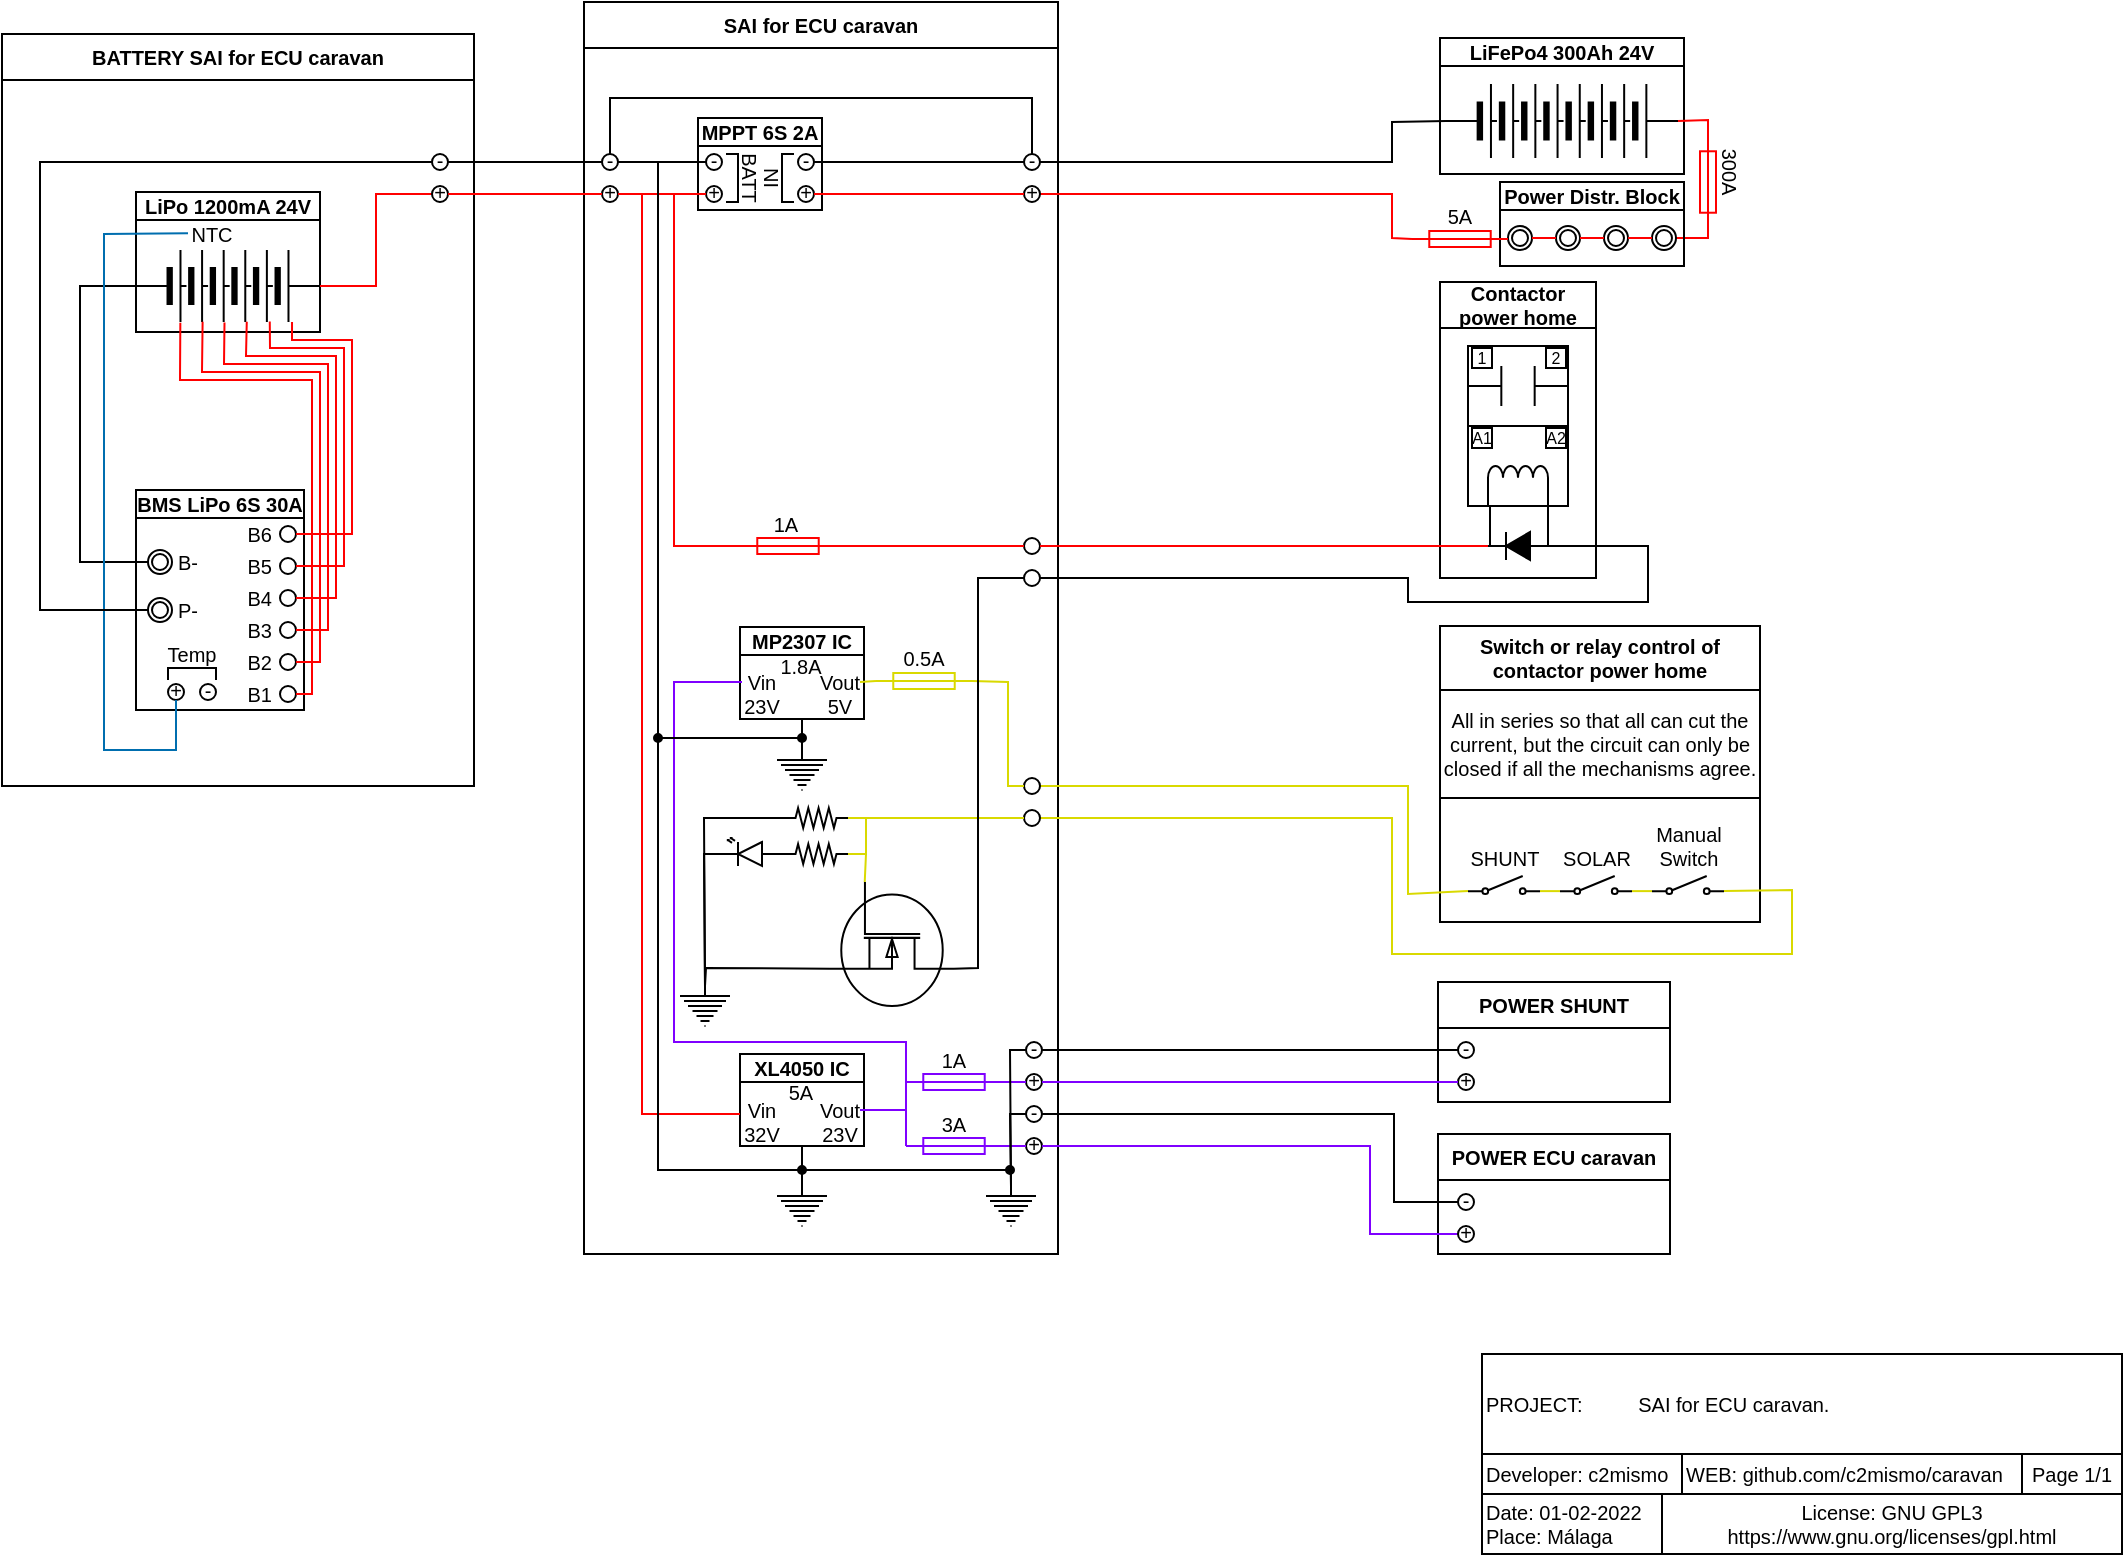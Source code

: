 <mxfile version="16.5.1" type="device"><diagram id="j0j02IAYuNntO6NoIvkf" name="Página-1"><mxGraphModel dx="191" dy="118" grid="1" gridSize="2" guides="1" tooltips="1" connect="1" arrows="1" fold="1" page="1" pageScale="1" pageWidth="1169" pageHeight="827" math="0" shadow="0"><root><mxCell id="0"/><mxCell id="1" parent="0"/><mxCell id="qoZzXePJh4AcQTpGJkHi-211" value="BATTERY SAI for ECU caravan" style="swimlane;fontSize=10;fontColor=#000000;strokeColor=#000000;fillColor=none;" parent="1" vertex="1"><mxGeometry x="96" y="56" width="236" height="376" as="geometry"/></mxCell><mxCell id="qoZzXePJh4AcQTpGJkHi-177" value="SAI for ECU caravan" style="swimlane;fontSize=10;fontColor=#000000;strokeColor=#000000;fillColor=none;" parent="1" vertex="1"><mxGeometry x="387" y="40" width="237" height="626" as="geometry"/></mxCell><mxCell id="qoZzXePJh4AcQTpGJkHi-210" value="" style="pointerEvents=1;verticalLabelPosition=bottom;shadow=0;dashed=0;align=center;html=1;verticalAlign=top;shape=mxgraph.electrical.signal_sources.protective_earth;fontSize=10;fontColor=#000000;strokeColor=#000000;strokeWidth=1;fillColor=none;" parent="qoZzXePJh4AcQTpGJkHi-177" vertex="1"><mxGeometry x="201" y="592" width="25" height="20" as="geometry"/></mxCell><mxCell id="qoZzXePJh4AcQTpGJkHi-106" value="" style="pointerEvents=1;verticalLabelPosition=bottom;shadow=0;dashed=0;align=center;html=1;verticalAlign=top;shape=mxgraph.electrical.miscellaneous.fuse_2;fontSize=10;fontColor=#000000;strokeColor=#FF0000;rotation=0;" parent="qoZzXePJh4AcQTpGJkHi-177" vertex="1"><mxGeometry x="78" y="268" width="48" height="8" as="geometry"/></mxCell><mxCell id="qoZzXePJh4AcQTpGJkHi-107" value="1A" style="text;html=1;strokeColor=none;fillColor=none;align=center;verticalAlign=middle;whiteSpace=wrap;rounded=0;rotation=0;fontColor=#000000;fontSize=10;" parent="qoZzXePJh4AcQTpGJkHi-177" vertex="1"><mxGeometry x="90" y="256" width="22" height="10" as="geometry"/></mxCell><mxCell id="qoZzXePJh4AcQTpGJkHi-222" value="" style="ellipse;whiteSpace=wrap;html=1;aspect=fixed;fontSize=10;verticalAlign=middle;align=center;spacing=2;strokeWidth=1;spacingBottom=3;fontColor=#000000;strokeColor=#000000;fillColor=none;" parent="qoZzXePJh4AcQTpGJkHi-177" vertex="1"><mxGeometry x="220" y="284" width="8" height="8" as="geometry"/></mxCell><mxCell id="qoZzXePJh4AcQTpGJkHi-223" value="" style="ellipse;whiteSpace=wrap;html=1;aspect=fixed;fontSize=10;verticalAlign=middle;align=center;spacing=2;strokeWidth=1;spacingBottom=2;fontColor=#000000;strokeColor=#000000;fillColor=none;" parent="qoZzXePJh4AcQTpGJkHi-177" vertex="1"><mxGeometry x="220" y="268" width="8" height="8" as="geometry"/></mxCell><mxCell id="qoZzXePJh4AcQTpGJkHi-232" value="" style="endArrow=none;html=1;rounded=0;fontSize=10;strokeColor=#FF0000;startArrow=none;exitX=1;exitY=0.5;exitDx=0;exitDy=0;exitPerimeter=0;entryX=0;entryY=0.5;entryDx=0;entryDy=0;" parent="qoZzXePJh4AcQTpGJkHi-177" source="qoZzXePJh4AcQTpGJkHi-106" target="qoZzXePJh4AcQTpGJkHi-223" edge="1"><mxGeometry width="50" height="50" relative="1" as="geometry"><mxPoint x="157" y="194" as="sourcePoint"/><mxPoint x="217.0" y="218" as="targetPoint"/><Array as="points"/></mxGeometry></mxCell><mxCell id="qoZzXePJh4AcQTpGJkHi-73" value="0.5A" style="text;html=1;strokeColor=none;fillColor=none;align=center;verticalAlign=middle;whiteSpace=wrap;rounded=0;rotation=0;fontColor=#000000;fontSize=10;" parent="qoZzXePJh4AcQTpGJkHi-177" vertex="1"><mxGeometry x="159" y="323" width="22" height="10" as="geometry"/></mxCell><mxCell id="qoZzXePJh4AcQTpGJkHi-71" value="3A" style="text;html=1;strokeColor=none;fillColor=none;align=center;verticalAlign=middle;whiteSpace=wrap;rounded=0;rotation=0;fontColor=#000000;fontSize=10;" parent="qoZzXePJh4AcQTpGJkHi-177" vertex="1"><mxGeometry x="174" y="556" width="22" height="10" as="geometry"/></mxCell><mxCell id="qoZzXePJh4AcQTpGJkHi-68" value="" style="pointerEvents=1;verticalLabelPosition=bottom;shadow=0;dashed=0;align=center;html=1;verticalAlign=top;shape=mxgraph.electrical.miscellaneous.fuse_2;fontSize=10;fontColor=#000000;strokeColor=#7F00FF;rotation=0;fillColor=none;" parent="qoZzXePJh4AcQTpGJkHi-177" vertex="1"><mxGeometry x="161" y="536" width="48" height="8" as="geometry"/></mxCell><mxCell id="qoZzXePJh4AcQTpGJkHi-69" value="1A" style="text;html=1;strokeColor=none;fillColor=none;align=center;verticalAlign=middle;whiteSpace=wrap;rounded=0;rotation=0;fontColor=#000000;fontSize=10;" parent="qoZzXePJh4AcQTpGJkHi-177" vertex="1"><mxGeometry x="174" y="524" width="22" height="10" as="geometry"/></mxCell><mxCell id="wsB2Qf7LHxqS_o0U55OC-15" value="" style="endArrow=oval;html=1;rounded=0;fontSize=10;strokeColor=#000000;exitX=0.5;exitY=1;exitDx=0;exitDy=0;endSize=4;startSize=4;startArrow=none;startFill=0;endFill=1;" edge="1" parent="qoZzXePJh4AcQTpGJkHi-177" source="qoZzXePJh4AcQTpGJkHi-98"><mxGeometry width="50" height="50" relative="1" as="geometry"><mxPoint x="87.5" y="598.4" as="sourcePoint"/><mxPoint x="109" y="584" as="targetPoint"/><Array as="points"/></mxGeometry></mxCell><mxCell id="qoZzXePJh4AcQTpGJkHi-57" value="" style="endArrow=none;html=1;rounded=0;fontSize=10;strokeColor=#FF0000;exitX=0;exitY=0.5;exitDx=0;exitDy=0;entryX=1;entryY=0.5;entryDx=0;entryDy=0;startArrow=none;exitPerimeter=0;" parent="1" source="qoZzXePJh4AcQTpGJkHi-199" target="qoZzXePJh4AcQTpGJkHi-205" edge="1"><mxGeometry width="50" height="50" relative="1" as="geometry"><mxPoint x="769.0" y="64" as="sourcePoint"/><mxPoint x="661.0" y="72" as="targetPoint"/><Array as="points"><mxPoint x="791" y="158"/><mxPoint x="791" y="136"/></Array></mxGeometry></mxCell><mxCell id="qoZzXePJh4AcQTpGJkHi-70" value="" style="pointerEvents=1;verticalLabelPosition=bottom;shadow=0;dashed=0;align=center;html=1;verticalAlign=top;shape=mxgraph.electrical.miscellaneous.fuse_2;fontSize=10;fontColor=#000000;strokeColor=#7F00FF;rotation=0;fillColor=none;" parent="1" vertex="1"><mxGeometry x="548" y="608" width="48" height="8" as="geometry"/></mxCell><mxCell id="qoZzXePJh4AcQTpGJkHi-72" value="" style="pointerEvents=1;verticalLabelPosition=bottom;shadow=0;dashed=0;align=center;html=1;verticalAlign=top;shape=mxgraph.electrical.miscellaneous.fuse_2;fontSize=10;fontColor=#000000;strokeColor=#D9D900;rotation=0;" parent="1" vertex="1"><mxGeometry x="533" y="375.5" width="48" height="8" as="geometry"/></mxCell><mxCell id="qoZzXePJh4AcQTpGJkHi-74" value="PROJECT:&amp;nbsp; &amp;nbsp; &amp;nbsp; &amp;nbsp; &amp;nbsp; SAI for ECU caravan." style="rounded=0;whiteSpace=wrap;html=1;labelBackgroundColor=#FFFFFF;strokeColor=#000000;fillColor=none;fontSize=10;fontColor=#000000;align=left;" parent="1" vertex="1"><mxGeometry x="836" y="716" width="320" height="50" as="geometry"/></mxCell><mxCell id="qoZzXePJh4AcQTpGJkHi-75" value="Developer: c2mismo" style="rounded=0;whiteSpace=wrap;html=1;labelBackgroundColor=#FFFFFF;strokeColor=#000000;fillColor=none;fontSize=10;fontColor=#000000;align=left;" parent="1" vertex="1"><mxGeometry x="836" y="766" width="100" height="20" as="geometry"/></mxCell><mxCell id="qoZzXePJh4AcQTpGJkHi-76" value="WEB: github.com/c2mismo/caravan" style="rounded=0;whiteSpace=wrap;html=1;labelBackgroundColor=#FFFFFF;strokeColor=#000000;fillColor=none;fontSize=10;fontColor=#000000;align=left;" parent="1" vertex="1"><mxGeometry x="936" y="766" width="170" height="20" as="geometry"/></mxCell><mxCell id="qoZzXePJh4AcQTpGJkHi-77" value="Date: 01-02-2022&lt;br&gt;Place: Málaga" style="rounded=0;whiteSpace=wrap;html=1;labelBackgroundColor=#FFFFFF;strokeColor=#000000;fillColor=none;fontSize=10;fontColor=#000000;align=left;" parent="1" vertex="1"><mxGeometry x="836" y="786" width="90" height="30" as="geometry"/></mxCell><mxCell id="qoZzXePJh4AcQTpGJkHi-78" value="License: GNU GPL3 https://www.gnu.org/licenses/gpl.html" style="rounded=0;whiteSpace=wrap;html=1;labelBackgroundColor=#FFFFFF;strokeColor=#000000;fillColor=none;fontSize=10;fontColor=#000000;align=center;" parent="1" vertex="1"><mxGeometry x="926" y="786" width="230" height="30" as="geometry"/></mxCell><mxCell id="qoZzXePJh4AcQTpGJkHi-79" value="Page 1/1" style="rounded=0;whiteSpace=wrap;html=1;labelBackgroundColor=#FFFFFF;strokeColor=#000000;fillColor=none;fontSize=10;fontColor=#000000;align=center;" parent="1" vertex="1"><mxGeometry x="1106" y="766" width="50" height="20" as="geometry"/></mxCell><mxCell id="qoZzXePJh4AcQTpGJkHi-81" value="LiPo 1200mA 24V" style="swimlane;fontSize=10;fontColor=#000000;strokeColor=#000000;strokeWidth=1;fillColor=none;startSize=14;" parent="1" vertex="1"><mxGeometry x="163" y="135" width="92" height="70" as="geometry"/></mxCell><mxCell id="qoZzXePJh4AcQTpGJkHi-82" value="" style="pointerEvents=1;verticalLabelPosition=bottom;shadow=0;dashed=0;align=center;html=1;verticalAlign=top;shape=mxgraph.electrical.miscellaneous.batteryStack;fontSize=10;fontColor=#000000;strokeColor=#000000;strokeWidth=1;fillColor=none;" parent="qoZzXePJh4AcQTpGJkHi-81" vertex="1"><mxGeometry y="29" width="92" height="36" as="geometry"/></mxCell><mxCell id="qoZzXePJh4AcQTpGJkHi-83" value="NTC" style="text;html=1;strokeColor=none;fillColor=none;align=center;verticalAlign=middle;whiteSpace=wrap;rounded=0;fontSize=10;fontColor=#000000;" parent="qoZzXePJh4AcQTpGJkHi-81" vertex="1"><mxGeometry x="26" y="16.61" width="24" height="8" as="geometry"/></mxCell><mxCell id="qoZzXePJh4AcQTpGJkHi-84" value="BMS LiPo 6S 30A" style="swimlane;fontSize=10;fontColor=#000000;strokeColor=#000000;strokeWidth=1;fillColor=none;startSize=14;" parent="1" vertex="1"><mxGeometry x="163" y="284" width="84" height="110" as="geometry"/></mxCell><mxCell id="qoZzXePJh4AcQTpGJkHi-85" value="" style="ellipse;whiteSpace=wrap;html=1;aspect=fixed;fontSize=10;verticalAlign=middle;align=center;spacing=2;strokeWidth=1;spacingBottom=3;fontColor=#000000;strokeColor=#000000;fillColor=none;" parent="qoZzXePJh4AcQTpGJkHi-84" vertex="1"><mxGeometry x="72" y="34" width="8" height="8" as="geometry"/></mxCell><mxCell id="qoZzXePJh4AcQTpGJkHi-86" value="" style="ellipse;whiteSpace=wrap;html=1;aspect=fixed;fontSize=10;verticalAlign=middle;align=center;spacing=2;strokeWidth=1;spacingBottom=2;fontColor=#000000;strokeColor=#000000;fillColor=none;" parent="qoZzXePJh4AcQTpGJkHi-84" vertex="1"><mxGeometry x="72" y="18" width="8" height="8" as="geometry"/></mxCell><mxCell id="qoZzXePJh4AcQTpGJkHi-87" value="" style="ellipse;whiteSpace=wrap;html=1;aspect=fixed;fontSize=10;verticalAlign=middle;align=center;spacing=2;strokeWidth=1;spacingBottom=2;fontColor=#000000;strokeColor=#000000;fillColor=none;" parent="qoZzXePJh4AcQTpGJkHi-84" vertex="1"><mxGeometry x="72" y="50" width="8" height="8" as="geometry"/></mxCell><mxCell id="qoZzXePJh4AcQTpGJkHi-88" value="" style="ellipse;whiteSpace=wrap;html=1;aspect=fixed;fontSize=10;verticalAlign=middle;align=center;spacing=2;strokeWidth=1;spacingBottom=3;fontColor=#000000;strokeColor=#000000;fillColor=none;" parent="qoZzXePJh4AcQTpGJkHi-84" vertex="1"><mxGeometry x="72" y="82" width="8" height="8" as="geometry"/></mxCell><mxCell id="qoZzXePJh4AcQTpGJkHi-89" value="" style="ellipse;whiteSpace=wrap;html=1;aspect=fixed;fontSize=10;verticalAlign=middle;align=center;spacing=2;strokeWidth=1;spacingBottom=2;fontColor=#000000;strokeColor=#000000;fillColor=none;" parent="qoZzXePJh4AcQTpGJkHi-84" vertex="1"><mxGeometry x="72" y="66" width="8" height="8" as="geometry"/></mxCell><mxCell id="qoZzXePJh4AcQTpGJkHi-90" value="" style="ellipse;whiteSpace=wrap;html=1;aspect=fixed;fontSize=10;verticalAlign=middle;align=center;spacing=2;strokeWidth=1;spacingBottom=2;fontColor=#000000;strokeColor=#000000;fillColor=none;" parent="qoZzXePJh4AcQTpGJkHi-84" vertex="1"><mxGeometry x="72" y="98" width="8" height="8" as="geometry"/></mxCell><mxCell id="qoZzXePJh4AcQTpGJkHi-91" value="B6" style="text;html=1;strokeColor=none;fillColor=none;align=right;verticalAlign=middle;whiteSpace=wrap;rounded=0;fontSize=10;fontColor=#000000;" parent="qoZzXePJh4AcQTpGJkHi-84" vertex="1"><mxGeometry x="56" y="18" width="14" height="8" as="geometry"/></mxCell><mxCell id="qoZzXePJh4AcQTpGJkHi-92" value="" style="endArrow=none;html=1;rounded=0;fontSize=10;strokeColor=#FF0000;entryX=0.241;entryY=1.011;entryDx=0;entryDy=0;entryPerimeter=0;exitX=1;exitY=0.5;exitDx=0;exitDy=0;" parent="1" source="qoZzXePJh4AcQTpGJkHi-90" target="qoZzXePJh4AcQTpGJkHi-82" edge="1"><mxGeometry width="50" height="50" relative="1" as="geometry"><mxPoint x="-31.36" y="136" as="sourcePoint"/><mxPoint x="44.64" y="108" as="targetPoint"/><Array as="points"><mxPoint x="251" y="386"/><mxPoint x="251" y="229"/><mxPoint x="185" y="229"/></Array></mxGeometry></mxCell><mxCell id="qoZzXePJh4AcQTpGJkHi-93" value="" style="endArrow=none;html=1;rounded=0;fontSize=10;strokeColor=#FF0000;entryX=0.362;entryY=0.997;entryDx=0;entryDy=0;entryPerimeter=0;exitX=1;exitY=0.5;exitDx=0;exitDy=0;" parent="1" source="qoZzXePJh4AcQTpGJkHi-88" target="qoZzXePJh4AcQTpGJkHi-82" edge="1"><mxGeometry width="50" height="50" relative="1" as="geometry"><mxPoint x="-67.36" y="86" as="sourcePoint"/><mxPoint x="44.64" y="108" as="targetPoint"/><Array as="points"><mxPoint x="255" y="370"/><mxPoint x="255" y="225"/><mxPoint x="196" y="225"/></Array></mxGeometry></mxCell><mxCell id="qoZzXePJh4AcQTpGJkHi-94" value="" style="endArrow=none;html=1;rounded=0;fontSize=10;strokeColor=#FF0000;entryX=0.481;entryY=1.006;entryDx=0;entryDy=0;entryPerimeter=0;exitX=1;exitY=0.5;exitDx=0;exitDy=0;" parent="1" source="qoZzXePJh4AcQTpGJkHi-89" target="qoZzXePJh4AcQTpGJkHi-82" edge="1"><mxGeometry width="50" height="50" relative="1" as="geometry"><mxPoint x="-75.36" y="30" as="sourcePoint"/><mxPoint x="-97.36" y="34" as="targetPoint"/><Array as="points"><mxPoint x="259" y="354"/><mxPoint x="259" y="221"/><mxPoint x="207" y="221"/></Array></mxGeometry></mxCell><mxCell id="qoZzXePJh4AcQTpGJkHi-95" value="" style="endArrow=none;html=1;rounded=0;fontSize=10;strokeColor=#FF0000;entryX=0.602;entryY=0.996;entryDx=0;entryDy=0;entryPerimeter=0;exitX=1;exitY=0.5;exitDx=0;exitDy=0;" parent="1" source="qoZzXePJh4AcQTpGJkHi-87" target="qoZzXePJh4AcQTpGJkHi-82" edge="1"><mxGeometry width="50" height="50" relative="1" as="geometry"><mxPoint x="-75.36" y="30" as="sourcePoint"/><mxPoint x="-97.36" y="34" as="targetPoint"/><Array as="points"><mxPoint x="263" y="338"/><mxPoint x="263" y="217"/><mxPoint x="218" y="217"/></Array></mxGeometry></mxCell><mxCell id="qoZzXePJh4AcQTpGJkHi-96" value="" style="endArrow=none;html=1;rounded=0;fontSize=10;strokeColor=#FF0000;exitX=1;exitY=0.5;exitDx=0;exitDy=0;entryX=0.727;entryY=0.994;entryDx=0;entryDy=0;entryPerimeter=0;" parent="1" source="qoZzXePJh4AcQTpGJkHi-85" target="qoZzXePJh4AcQTpGJkHi-82" edge="1"><mxGeometry width="50" height="50" relative="1" as="geometry"><mxPoint x="-75.36" y="30" as="sourcePoint"/><mxPoint x="-136.36" y="46" as="targetPoint"/><Array as="points"><mxPoint x="267" y="322"/><mxPoint x="267" y="213"/><mxPoint x="230" y="213"/></Array></mxGeometry></mxCell><mxCell id="qoZzXePJh4AcQTpGJkHi-97" value="" style="endArrow=none;html=1;rounded=0;fontSize=10;strokeColor=#FF0000;entryX=0.848;entryY=1;entryDx=0;entryDy=0;entryPerimeter=0;exitX=1;exitY=0.5;exitDx=0;exitDy=0;" parent="1" source="qoZzXePJh4AcQTpGJkHi-86" target="qoZzXePJh4AcQTpGJkHi-82" edge="1"><mxGeometry width="50" height="50" relative="1" as="geometry"><mxPoint x="-49.36" y="142" as="sourcePoint"/><mxPoint x="-97.36" y="34" as="targetPoint"/><Array as="points"><mxPoint x="271" y="306"/><mxPoint x="271" y="209"/><mxPoint x="241" y="209"/></Array></mxGeometry></mxCell><mxCell id="qoZzXePJh4AcQTpGJkHi-98" value="XL4050 IC" style="swimlane;fontSize=10;fontColor=#000000;strokeColor=#000000;strokeWidth=1;fillColor=none;startSize=14;" parent="1" vertex="1"><mxGeometry x="465" y="566" width="62" height="46" as="geometry"/></mxCell><mxCell id="qoZzXePJh4AcQTpGJkHi-100" value="MPPT 6S 2A" style="swimlane;fontSize=10;fontColor=#000000;strokeColor=#000000;strokeWidth=1;fillColor=none;startSize=14;" parent="1" vertex="1"><mxGeometry x="444" y="98" width="62" height="46" as="geometry"/></mxCell><mxCell id="qoZzXePJh4AcQTpGJkHi-101" value="+" style="ellipse;whiteSpace=wrap;html=1;aspect=fixed;fontSize=10;verticalAlign=middle;align=center;spacing=2;strokeWidth=1;spacingBottom=3;fontColor=#000000;strokeColor=#000000;fillColor=none;" parent="qoZzXePJh4AcQTpGJkHi-100" vertex="1"><mxGeometry x="50" y="34" width="8" height="8" as="geometry"/></mxCell><mxCell id="qoZzXePJh4AcQTpGJkHi-102" value="-" style="ellipse;whiteSpace=wrap;html=1;aspect=fixed;fontSize=10;verticalAlign=middle;align=center;spacing=2;strokeWidth=1;spacingBottom=2;fontColor=#000000;strokeColor=#000000;fillColor=none;" parent="qoZzXePJh4AcQTpGJkHi-100" vertex="1"><mxGeometry x="50" y="18" width="8" height="8" as="geometry"/></mxCell><mxCell id="qoZzXePJh4AcQTpGJkHi-103" value="IN" style="text;html=1;strokeColor=none;fillColor=none;align=center;verticalAlign=middle;whiteSpace=wrap;rounded=0;fontSize=10;fontColor=#000000;rotation=-90;" parent="qoZzXePJh4AcQTpGJkHi-100" vertex="1"><mxGeometry x="27" y="25" width="18" height="10" as="geometry"/></mxCell><mxCell id="qoZzXePJh4AcQTpGJkHi-104" value="" style="endArrow=none;html=1;rounded=0;fontSize=10;strokeColor=#000000;" parent="qoZzXePJh4AcQTpGJkHi-100" edge="1"><mxGeometry width="50" height="50" relative="1" as="geometry"><mxPoint x="48" y="18" as="sourcePoint"/><mxPoint x="48" y="42" as="targetPoint"/><Array as="points"><mxPoint x="42" y="18"/><mxPoint x="42" y="42"/></Array></mxGeometry></mxCell><mxCell id="qoZzXePJh4AcQTpGJkHi-105" value="" style="endArrow=none;html=1;rounded=0;fontSize=10;strokeColor=#FF0000;exitX=0;exitY=0.5;exitDx=0;exitDy=0;exitPerimeter=0;entryX=0;entryY=0.5;entryDx=0;entryDy=0;" parent="1" target="qoZzXePJh4AcQTpGJkHi-127" edge="1"><mxGeometry width="50" height="50" relative="1" as="geometry"><mxPoint x="465" y="596" as="sourcePoint"/><mxPoint x="416" y="154" as="targetPoint"/><Array as="points"><mxPoint x="416" y="596"/><mxPoint x="416" y="136"/></Array></mxGeometry></mxCell><mxCell id="qoZzXePJh4AcQTpGJkHi-108" value="B5" style="text;html=1;strokeColor=none;fillColor=none;align=right;verticalAlign=middle;whiteSpace=wrap;rounded=0;fontSize=10;fontColor=#000000;" parent="1" vertex="1"><mxGeometry x="219" y="318" width="14" height="8" as="geometry"/></mxCell><mxCell id="qoZzXePJh4AcQTpGJkHi-109" value="B4" style="text;html=1;strokeColor=none;fillColor=none;align=right;verticalAlign=middle;whiteSpace=wrap;rounded=0;fontSize=10;fontColor=#000000;" parent="1" vertex="1"><mxGeometry x="219" y="334" width="14" height="8" as="geometry"/></mxCell><mxCell id="qoZzXePJh4AcQTpGJkHi-110" value="B3" style="text;html=1;strokeColor=none;fillColor=none;align=right;verticalAlign=middle;whiteSpace=wrap;rounded=0;fontSize=10;fontColor=#000000;" parent="1" vertex="1"><mxGeometry x="219" y="350" width="14" height="8" as="geometry"/></mxCell><mxCell id="qoZzXePJh4AcQTpGJkHi-111" value="B2" style="text;html=1;strokeColor=none;fillColor=none;align=right;verticalAlign=middle;whiteSpace=wrap;rounded=0;fontSize=10;fontColor=#000000;" parent="1" vertex="1"><mxGeometry x="219" y="366" width="14" height="8" as="geometry"/></mxCell><mxCell id="qoZzXePJh4AcQTpGJkHi-112" value="B1" style="text;html=1;strokeColor=none;fillColor=none;align=right;verticalAlign=middle;whiteSpace=wrap;rounded=0;fontSize=10;fontColor=#000000;" parent="1" vertex="1"><mxGeometry x="219" y="382" width="14" height="8" as="geometry"/></mxCell><mxCell id="qoZzXePJh4AcQTpGJkHi-113" value="" style="ellipse;whiteSpace=wrap;html=1;aspect=fixed;fontSize=10;verticalAlign=middle;align=center;spacing=2;strokeWidth=1;spacingBottom=2;fontColor=#000000;strokeColor=#000000;fillColor=none;" parent="1" vertex="1"><mxGeometry x="169" y="314" width="12" height="12" as="geometry"/></mxCell><mxCell id="qoZzXePJh4AcQTpGJkHi-114" value="" style="ellipse;whiteSpace=wrap;html=1;aspect=fixed;fontSize=10;verticalAlign=middle;align=center;spacing=2;strokeWidth=1;spacingBottom=2;fontColor=#000000;strokeColor=#000000;fillColor=none;" parent="1" vertex="1"><mxGeometry x="171" y="316" width="8" height="8" as="geometry"/></mxCell><mxCell id="qoZzXePJh4AcQTpGJkHi-115" value="B-" style="text;html=1;strokeColor=none;fillColor=none;align=center;verticalAlign=middle;whiteSpace=wrap;rounded=0;fontSize=10;fontColor=#000000;" parent="1" vertex="1"><mxGeometry x="183" y="315.5" width="12" height="9" as="geometry"/></mxCell><mxCell id="qoZzXePJh4AcQTpGJkHi-116" value="" style="ellipse;whiteSpace=wrap;html=1;aspect=fixed;fontSize=10;verticalAlign=middle;align=center;spacing=2;strokeWidth=1;spacingBottom=2;fontColor=#000000;strokeColor=#000000;fillColor=none;" parent="1" vertex="1"><mxGeometry x="169" y="338" width="12" height="12" as="geometry"/></mxCell><mxCell id="qoZzXePJh4AcQTpGJkHi-117" value="" style="ellipse;whiteSpace=wrap;html=1;aspect=fixed;fontSize=10;verticalAlign=middle;align=center;spacing=2;strokeWidth=1;spacingBottom=2;fontColor=#000000;strokeColor=#000000;fillColor=none;" parent="1" vertex="1"><mxGeometry x="171" y="340" width="8" height="8" as="geometry"/></mxCell><mxCell id="qoZzXePJh4AcQTpGJkHi-118" value="P-" style="text;html=1;strokeColor=none;fillColor=none;align=center;verticalAlign=middle;whiteSpace=wrap;rounded=0;fontSize=10;fontColor=#000000;" parent="1" vertex="1"><mxGeometry x="183" y="339.5" width="12" height="9" as="geometry"/></mxCell><mxCell id="qoZzXePJh4AcQTpGJkHi-119" value="+" style="ellipse;whiteSpace=wrap;html=1;aspect=fixed;fontSize=10;verticalAlign=middle;align=center;spacing=2;strokeWidth=1;spacingBottom=3;fontColor=#000000;strokeColor=#000000;fillColor=none;" parent="1" vertex="1"><mxGeometry x="179" y="381" width="8" height="8" as="geometry"/></mxCell><mxCell id="qoZzXePJh4AcQTpGJkHi-120" value="-" style="ellipse;whiteSpace=wrap;html=1;aspect=fixed;fontSize=10;verticalAlign=middle;align=center;spacing=2;strokeWidth=1;spacingBottom=2;fontColor=#000000;strokeColor=#000000;fillColor=none;" parent="1" vertex="1"><mxGeometry x="195" y="381" width="8" height="8" as="geometry"/></mxCell><mxCell id="qoZzXePJh4AcQTpGJkHi-121" value="Temp" style="text;html=1;strokeColor=none;fillColor=none;align=center;verticalAlign=middle;whiteSpace=wrap;rounded=0;fontSize=10;fontColor=#000000;rotation=0;" parent="1" vertex="1"><mxGeometry x="182" y="361" width="18" height="10" as="geometry"/></mxCell><mxCell id="qoZzXePJh4AcQTpGJkHi-122" value="" style="endArrow=none;html=1;rounded=0;fontSize=10;strokeColor=#000000;" parent="1" edge="1"><mxGeometry width="50" height="50" relative="1" as="geometry"><mxPoint x="203.0" y="379" as="sourcePoint"/><mxPoint x="179.0" y="379" as="targetPoint"/><Array as="points"><mxPoint x="203" y="373"/><mxPoint x="179" y="373"/></Array></mxGeometry></mxCell><mxCell id="qoZzXePJh4AcQTpGJkHi-123" value="" style="endArrow=none;html=1;rounded=0;fontSize=10;strokeColor=#000000;entryX=0;entryY=0.5;entryDx=0;entryDy=0;exitX=0;exitY=0.5;exitDx=0;exitDy=0;" parent="1" source="qoZzXePJh4AcQTpGJkHi-113" target="qoZzXePJh4AcQTpGJkHi-82" edge="1"><mxGeometry width="50" height="50" relative="1" as="geometry"><mxPoint x="397" y="253" as="sourcePoint"/><mxPoint x="437" y="247" as="targetPoint"/><Array as="points"><mxPoint x="135" y="320"/><mxPoint x="135" y="182"/></Array></mxGeometry></mxCell><mxCell id="qoZzXePJh4AcQTpGJkHi-124" value="" style="endArrow=none;html=1;rounded=0;fontSize=10;strokeColor=#006EAF;entryX=0.5;entryY=1;entryDx=0;entryDy=0;exitX=0;exitY=0.5;exitDx=0;exitDy=0;" parent="1" source="qoZzXePJh4AcQTpGJkHi-83" target="qoZzXePJh4AcQTpGJkHi-119" edge="1"><mxGeometry width="50" height="50" relative="1" as="geometry"><mxPoint x="181" y="161" as="sourcePoint"/><mxPoint x="373" y="269" as="targetPoint"/><Array as="points"><mxPoint x="147" y="156"/><mxPoint x="147" y="414"/><mxPoint x="183" y="414"/></Array></mxGeometry></mxCell><mxCell id="qoZzXePJh4AcQTpGJkHi-125" value="MP2307 IC" style="swimlane;fontSize=10;fontColor=#000000;strokeColor=#000000;strokeWidth=1;fillColor=none;startSize=14;" parent="1" vertex="1"><mxGeometry x="465" y="352.5" width="62" height="46" as="geometry"/></mxCell><mxCell id="wsB2Qf7LHxqS_o0U55OC-1" value="Vin&lt;br&gt;23V" style="text;html=1;strokeColor=none;fillColor=none;align=center;verticalAlign=middle;whiteSpace=wrap;rounded=0;fontColor=#000000;fontSize=10;" vertex="1" parent="qoZzXePJh4AcQTpGJkHi-125"><mxGeometry x="1" y="22" width="20" height="22" as="geometry"/></mxCell><mxCell id="wsB2Qf7LHxqS_o0U55OC-3" value="&lt;span style=&quot;font-size: 10px;&quot;&gt;1.8A&lt;/span&gt;" style="text;html=1;strokeColor=none;fillColor=none;align=center;verticalAlign=middle;whiteSpace=wrap;rounded=0;fontColor=#000000;fontSize=10;fontStyle=0" vertex="1" parent="qoZzXePJh4AcQTpGJkHi-125"><mxGeometry x="22" y="15" width="17" height="9" as="geometry"/></mxCell><mxCell id="wsB2Qf7LHxqS_o0U55OC-13" value="" style="pointerEvents=1;verticalLabelPosition=bottom;shadow=0;dashed=0;align=center;html=1;verticalAlign=top;shape=mxgraph.electrical.signal_sources.protective_earth;fontSize=10;fontColor=#000000;strokeColor=#000000;strokeWidth=1;fillColor=none;" vertex="1" parent="qoZzXePJh4AcQTpGJkHi-125"><mxGeometry x="18.5" y="61.5" width="25" height="20" as="geometry"/></mxCell><mxCell id="qoZzXePJh4AcQTpGJkHi-127" value="+" style="ellipse;whiteSpace=wrap;html=1;aspect=fixed;fontSize=10;verticalAlign=middle;align=center;spacing=2;strokeWidth=1;spacingBottom=3;fontColor=#000000;strokeColor=#000000;fillColor=none;" parent="1" vertex="1"><mxGeometry x="448" y="132" width="8" height="8" as="geometry"/></mxCell><mxCell id="qoZzXePJh4AcQTpGJkHi-128" value="-" style="ellipse;whiteSpace=wrap;html=1;aspect=fixed;fontSize=10;verticalAlign=middle;align=center;spacing=2;strokeWidth=1;spacingBottom=2;fontColor=#000000;strokeColor=#000000;fillColor=none;" parent="1" vertex="1"><mxGeometry x="448" y="116" width="8" height="8" as="geometry"/></mxCell><mxCell id="qoZzXePJh4AcQTpGJkHi-129" value="" style="endArrow=none;html=1;rounded=0;fontSize=10;strokeColor=#000000;" parent="1" edge="1"><mxGeometry width="50" height="50" relative="1" as="geometry"><mxPoint x="458.0" y="116" as="sourcePoint"/><mxPoint x="458.0" y="140" as="targetPoint"/><Array as="points"><mxPoint x="464" y="116"/><mxPoint x="464" y="140"/></Array></mxGeometry></mxCell><mxCell id="qoZzXePJh4AcQTpGJkHi-130" value="BATT" style="text;html=1;strokeColor=none;fillColor=none;align=center;verticalAlign=middle;whiteSpace=wrap;rounded=0;fontSize=10;fontColor=#000000;rotation=90;" parent="1" vertex="1"><mxGeometry x="461" y="123" width="18" height="10" as="geometry"/></mxCell><mxCell id="qoZzXePJh4AcQTpGJkHi-131" value="" style="endArrow=none;html=1;rounded=0;fontSize=10;strokeColor=#FF0000;entryX=0;entryY=0.5;entryDx=0;entryDy=0;exitX=1;exitY=0.5;exitDx=0;exitDy=0;" parent="1" source="qoZzXePJh4AcQTpGJkHi-82" target="qoZzXePJh4AcQTpGJkHi-216" edge="1"><mxGeometry width="50" height="50" relative="1" as="geometry"><mxPoint x="341" y="349" as="sourcePoint"/><mxPoint x="313" y="276" as="targetPoint"/><Array as="points"><mxPoint x="283" y="182"/><mxPoint x="283" y="136"/></Array></mxGeometry></mxCell><mxCell id="qoZzXePJh4AcQTpGJkHi-132" value="" style="endArrow=none;html=1;rounded=0;fontSize=10;strokeColor=#000000;entryX=0;entryY=0.5;entryDx=0;entryDy=0;exitX=0;exitY=0.5;exitDx=0;exitDy=0;" parent="1" source="qoZzXePJh4AcQTpGJkHi-116" target="qoZzXePJh4AcQTpGJkHi-217" edge="1"><mxGeometry width="50" height="50" relative="1" as="geometry"><mxPoint x="225.0" y="363" as="sourcePoint"/><mxPoint x="219" y="276" as="targetPoint"/><Array as="points"><mxPoint x="115" y="344"/><mxPoint x="115" y="120"/></Array></mxGeometry></mxCell><mxCell id="qoZzXePJh4AcQTpGJkHi-134" value="Switch or relay control of&#10;contactor power home" style="swimlane;startSize=32;strokeColor=#000000;fontSize=10;fontColor=#000000;fillColor=none;" parent="1" vertex="1"><mxGeometry x="815" y="352" width="160" height="148" as="geometry"><mxRectangle x="672" y="236" width="148" height="36" as="alternateBounds"/></mxGeometry></mxCell><mxCell id="qoZzXePJh4AcQTpGJkHi-135" value="All in series so that all can cut the current, but the circuit can only be closed if all the mechanisms agree." style="rounded=0;whiteSpace=wrap;html=1;fontSize=10;fontColor=#000000;strokeColor=#000000;fillColor=none;" parent="qoZzXePJh4AcQTpGJkHi-134" vertex="1"><mxGeometry y="32" width="160" height="54" as="geometry"/></mxCell><mxCell id="qoZzXePJh4AcQTpGJkHi-136" value="" style="pointerEvents=1;verticalLabelPosition=bottom;shadow=0;dashed=0;align=center;html=1;verticalAlign=top;shape=mxgraph.electrical.electro-mechanical.simple_switch;fontSize=10;fontColor=#000000;strokeColor=#000000;fillColor=none;" parent="qoZzXePJh4AcQTpGJkHi-134" vertex="1"><mxGeometry x="14" y="125" width="36" height="9" as="geometry"/></mxCell><mxCell id="qoZzXePJh4AcQTpGJkHi-137" value="SHUNT" style="text;html=1;strokeColor=none;fillColor=none;align=center;verticalAlign=middle;whiteSpace=wrap;rounded=0;fontSize=10;fontColor=#000000;rotation=0;" parent="qoZzXePJh4AcQTpGJkHi-134" vertex="1"><mxGeometry x="13.5" y="111" width="37" height="10" as="geometry"/></mxCell><mxCell id="qoZzXePJh4AcQTpGJkHi-138" value="" style="pointerEvents=1;verticalLabelPosition=bottom;shadow=0;dashed=0;align=center;html=1;verticalAlign=top;shape=mxgraph.electrical.electro-mechanical.simple_switch;fontSize=10;fontColor=#000000;strokeColor=#000000;fillColor=none;" parent="1" vertex="1"><mxGeometry x="875" y="477" width="36" height="9" as="geometry"/></mxCell><mxCell id="qoZzXePJh4AcQTpGJkHi-139" value="SOLAR" style="text;html=1;strokeColor=none;fillColor=none;align=center;verticalAlign=middle;whiteSpace=wrap;rounded=0;fontSize=10;fontColor=#000000;rotation=0;" parent="1" vertex="1"><mxGeometry x="874.5" y="463" width="37" height="10" as="geometry"/></mxCell><mxCell id="qoZzXePJh4AcQTpGJkHi-140" value="" style="pointerEvents=1;verticalLabelPosition=bottom;shadow=0;dashed=0;align=center;html=1;verticalAlign=top;shape=mxgraph.electrical.electro-mechanical.simple_switch;fontSize=10;fontColor=#000000;strokeColor=#000000;fillColor=none;" parent="1" vertex="1"><mxGeometry x="921" y="477" width="36" height="9" as="geometry"/></mxCell><mxCell id="qoZzXePJh4AcQTpGJkHi-141" value="Manual&lt;br&gt;Switch" style="text;html=1;strokeColor=none;fillColor=none;align=center;verticalAlign=middle;whiteSpace=wrap;rounded=0;fontSize=10;fontColor=#000000;rotation=0;" parent="1" vertex="1"><mxGeometry x="920.5" y="451" width="37" height="22" as="geometry"/></mxCell><mxCell id="qoZzXePJh4AcQTpGJkHi-142" value="" style="pointerEvents=1;verticalLabelPosition=bottom;shadow=0;dashed=0;align=center;html=1;verticalAlign=top;shape=mxgraph.electrical.signal_sources.protective_earth;fontSize=10;fontColor=#000000;strokeColor=#000000;strokeWidth=1;fillColor=none;" parent="1" vertex="1"><mxGeometry x="435" y="532" width="25" height="20" as="geometry"/></mxCell><mxCell id="qoZzXePJh4AcQTpGJkHi-143" value="" style="endArrow=none;html=1;rounded=0;fontSize=10;strokeColor=#000000;entryX=0.5;entryY=0;entryDx=0;entryDy=0;entryPerimeter=0;exitX=0.7;exitY=1;exitDx=0;exitDy=0;exitPerimeter=0;" parent="1" source="qoZzXePJh4AcQTpGJkHi-152" target="qoZzXePJh4AcQTpGJkHi-142" edge="1"><mxGeometry width="50" height="50" relative="1" as="geometry"><mxPoint x="609" y="386" as="sourcePoint"/><mxPoint x="449.5" y="546.0" as="targetPoint"/><Array as="points"><mxPoint x="448" y="523"/></Array></mxGeometry></mxCell><mxCell id="qoZzXePJh4AcQTpGJkHi-144" value="" style="pointerEvents=1;verticalLabelPosition=bottom;shadow=0;dashed=0;align=center;html=1;verticalAlign=top;shape=mxgraph.electrical.resistors.resistor_2;fontSize=10;fontColor=#000000;strokeColor=#000000;strokeWidth=1;fillColor=none;rotation=-180;" parent="1" vertex="1"><mxGeometry x="487" y="461" width="32" height="10" as="geometry"/></mxCell><mxCell id="qoZzXePJh4AcQTpGJkHi-145" value="" style="endArrow=none;html=1;rounded=0;fontSize=10;strokeColor=#000000;fillColor=#0050ef;entryX=0.5;entryY=0;entryDx=0;entryDy=0;entryPerimeter=0;exitX=0;exitY=0.5;exitDx=0;exitDy=0;exitPerimeter=0;" parent="1" source="qoZzXePJh4AcQTpGJkHi-146" target="qoZzXePJh4AcQTpGJkHi-142" edge="1"><mxGeometry width="50" height="50" relative="1" as="geometry"><mxPoint x="432" y="486" as="sourcePoint"/><mxPoint x="449.5" y="546.0" as="targetPoint"/><Array as="points"><mxPoint x="447" y="448"/></Array></mxGeometry></mxCell><mxCell id="qoZzXePJh4AcQTpGJkHi-146" value="" style="pointerEvents=1;verticalLabelPosition=bottom;shadow=0;dashed=0;align=center;html=1;verticalAlign=top;shape=mxgraph.electrical.resistors.resistor_2;fontSize=10;fontColor=#000000;strokeColor=#000000;strokeWidth=1;fillColor=none;" parent="1" vertex="1"><mxGeometry x="487" y="443" width="32" height="10" as="geometry"/></mxCell><mxCell id="qoZzXePJh4AcQTpGJkHi-147" value="" style="verticalLabelPosition=bottom;shadow=0;dashed=0;align=center;html=1;verticalAlign=top;shape=mxgraph.electrical.opto_electronics.led_2;pointerEvents=1;fontSize=10;fontColor=#000000;strokeColor=#000000;strokeWidth=1;fillColor=none;rotation=0;flipH=1;" parent="1" vertex="1"><mxGeometry x="455" y="458" width="30" height="14" as="geometry"/></mxCell><mxCell id="qoZzXePJh4AcQTpGJkHi-148" value="" style="endArrow=none;html=1;rounded=0;fontSize=10;strokeColor=#000000;entryX=1;entryY=0.5;entryDx=0;entryDy=0;exitX=0;exitY=0.5;exitDx=0;exitDy=0;" parent="1" source="qoZzXePJh4AcQTpGJkHi-206" target="qoZzXePJh4AcQTpGJkHi-102" edge="1"><mxGeometry width="50" height="50" relative="1" as="geometry"><mxPoint x="754" y="4" as="sourcePoint"/><mxPoint x="696" y="-4" as="targetPoint"/><Array as="points"/></mxGeometry></mxCell><mxCell id="qoZzXePJh4AcQTpGJkHi-149" value="" style="endArrow=none;html=1;rounded=0;fontSize=10;strokeColor=#000000;fillColor=#0050ef;entryX=0.5;entryY=0;entryDx=0;entryDy=0;entryPerimeter=0;exitX=1;exitY=0.57;exitDx=0;exitDy=0;exitPerimeter=0;" parent="1" source="qoZzXePJh4AcQTpGJkHi-147" target="qoZzXePJh4AcQTpGJkHi-142" edge="1"><mxGeometry width="50" height="50" relative="1" as="geometry"><mxPoint x="452" y="502" as="sourcePoint"/><mxPoint x="449.5" y="546.0" as="targetPoint"/><Array as="points"><mxPoint x="447" y="466"/></Array></mxGeometry></mxCell><mxCell id="qoZzXePJh4AcQTpGJkHi-150" value="" style="endArrow=none;html=1;rounded=0;fontSize=10;strokeColor=#D9D900;exitX=0;exitY=0.5;exitDx=0;exitDy=0;exitPerimeter=0;entryX=1;entryY=0.5;entryDx=0;entryDy=0;entryPerimeter=0;" parent="1" source="qoZzXePJh4AcQTpGJkHi-144" target="qoZzXePJh4AcQTpGJkHi-146" edge="1"><mxGeometry width="50" height="50" relative="1" as="geometry"><mxPoint x="760" y="355" as="sourcePoint"/><mxPoint x="536" y="440" as="targetPoint"/><Array as="points"><mxPoint x="528" y="466"/><mxPoint x="528" y="448"/></Array></mxGeometry></mxCell><mxCell id="qoZzXePJh4AcQTpGJkHi-151" value="" style="endArrow=none;html=1;rounded=0;fontSize=10;strokeColor=#D9D900;entryX=0;entryY=0.5;entryDx=0;entryDy=0;entryPerimeter=0;exitX=0;exitY=0.72;exitDx=0;exitDy=0;exitPerimeter=0;" parent="1" source="qoZzXePJh4AcQTpGJkHi-152" target="qoZzXePJh4AcQTpGJkHi-144" edge="1"><mxGeometry width="50" height="50" relative="1" as="geometry"><mxPoint x="486" y="450" as="sourcePoint"/><mxPoint x="508" y="450" as="targetPoint"/><Array as="points"><mxPoint x="528" y="466"/></Array></mxGeometry></mxCell><mxCell id="qoZzXePJh4AcQTpGJkHi-152" value="" style="verticalLabelPosition=bottom;shadow=0;dashed=0;align=center;html=1;verticalAlign=top;shape=mxgraph.electrical.mosfets1.n-channel_mosfet_1;fontSize=10;fontColor=#000000;strokeColor=#000000;strokeWidth=1;fillColor=none;rotation=90;" parent="1" vertex="1"><mxGeometry x="510" y="480" width="62" height="62" as="geometry"/></mxCell><mxCell id="qoZzXePJh4AcQTpGJkHi-153" value="" style="endArrow=none;html=1;rounded=0;fontSize=10;strokeColor=#000000;entryX=1;entryY=0.5;entryDx=0;entryDy=0;entryPerimeter=0;exitX=0;exitY=0.57;exitDx=0;exitDy=0;exitPerimeter=0;" parent="1" source="qoZzXePJh4AcQTpGJkHi-147" target="qoZzXePJh4AcQTpGJkHi-144" edge="1"><mxGeometry width="50" height="50" relative="1" as="geometry"><mxPoint x="478" y="470" as="sourcePoint"/><mxPoint x="607" y="464" as="targetPoint"/><Array as="points"/></mxGeometry></mxCell><mxCell id="qoZzXePJh4AcQTpGJkHi-154" value="" style="endArrow=none;html=1;rounded=0;fontSize=10;strokeColor=#D9D900;exitX=0;exitY=0.5;exitDx=0;exitDy=0;exitPerimeter=0;entryX=1;entryY=0.25;entryDx=0;entryDy=0;" parent="1" source="qoZzXePJh4AcQTpGJkHi-72" target="wsB2Qf7LHxqS_o0U55OC-8" edge="1"><mxGeometry width="50" height="50" relative="1" as="geometry"><mxPoint x="748" y="492" as="sourcePoint"/><mxPoint x="532" y="378" as="targetPoint"/><Array as="points"/></mxGeometry></mxCell><mxCell id="qoZzXePJh4AcQTpGJkHi-155" value="" style="endArrow=none;html=1;rounded=0;fontSize=10;strokeColor=#D9D900;entryX=1;entryY=0.84;entryDx=0;entryDy=0;entryPerimeter=0;exitX=1;exitY=0.5;exitDx=0;exitDy=0;" parent="1" source="qoZzXePJh4AcQTpGJkHi-224" target="qoZzXePJh4AcQTpGJkHi-140" edge="1"><mxGeometry width="50" height="50" relative="1" as="geometry"><mxPoint x="524" y="477.093" as="sourcePoint"/><mxPoint x="512" y="451.95" as="targetPoint"/><Array as="points"><mxPoint x="791" y="448"/><mxPoint x="791" y="516"/><mxPoint x="991" y="516"/><mxPoint x="991" y="484"/></Array></mxGeometry></mxCell><mxCell id="qoZzXePJh4AcQTpGJkHi-156" value="" style="endArrow=none;html=1;rounded=0;fontSize=10;strokeColor=#D9D900;exitX=0;exitY=0.84;exitDx=0;exitDy=0;exitPerimeter=0;entryX=1;entryY=0.5;entryDx=0;entryDy=0;" parent="1" source="qoZzXePJh4AcQTpGJkHi-136" target="qoZzXePJh4AcQTpGJkHi-225" edge="1"><mxGeometry width="50" height="50" relative="1" as="geometry"><mxPoint x="819" y="441.56" as="sourcePoint"/><mxPoint x="655" y="408" as="targetPoint"/><Array as="points"><mxPoint x="799" y="486"/><mxPoint x="799" y="432"/></Array></mxGeometry></mxCell><mxCell id="qoZzXePJh4AcQTpGJkHi-157" value="" style="endArrow=none;html=1;rounded=0;fontSize=10;strokeColor=#D9D900;entryX=1;entryY=0.84;entryDx=0;entryDy=0;entryPerimeter=0;exitX=0;exitY=0.84;exitDx=0;exitDy=0;exitPerimeter=0;" parent="1" source="qoZzXePJh4AcQTpGJkHi-138" target="qoZzXePJh4AcQTpGJkHi-136" edge="1"><mxGeometry width="50" height="50" relative="1" as="geometry"><mxPoint x="783" y="512.093" as="sourcePoint"/><mxPoint x="771" y="486.95" as="targetPoint"/><Array as="points"/></mxGeometry></mxCell><mxCell id="qoZzXePJh4AcQTpGJkHi-158" value="" style="endArrow=none;html=1;rounded=0;fontSize=10;strokeColor=#D9D900;entryX=1;entryY=0.84;entryDx=0;entryDy=0;entryPerimeter=0;exitX=0;exitY=0.84;exitDx=0;exitDy=0;exitPerimeter=0;" parent="1" source="qoZzXePJh4AcQTpGJkHi-140" target="qoZzXePJh4AcQTpGJkHi-138" edge="1"><mxGeometry width="50" height="50" relative="1" as="geometry"><mxPoint x="783" y="512.093" as="sourcePoint"/><mxPoint x="771" y="486.95" as="targetPoint"/><Array as="points"/></mxGeometry></mxCell><mxCell id="qoZzXePJh4AcQTpGJkHi-159" value="Contactor&#10;power home" style="swimlane;fontSize=10;fontColor=#000000;strokeColor=#000000;fillColor=none;" parent="1" vertex="1"><mxGeometry x="815" y="180" width="78" height="148" as="geometry"/></mxCell><mxCell id="qoZzXePJh4AcQTpGJkHi-163" value="" style="whiteSpace=wrap;html=1;verticalAlign=top;shadow=0;dashed=0;strokeColor=#000000;fillColor=none;fontColor=#000000;container=0;" parent="qoZzXePJh4AcQTpGJkHi-159" vertex="1"><mxGeometry x="14" y="32" width="50" height="40" as="geometry"/></mxCell><mxCell id="qoZzXePJh4AcQTpGJkHi-164" value="" style="pointerEvents=1;verticalLabelPosition=bottom;shadow=0;dashed=0;align=center;html=1;verticalAlign=top;shape=mxgraph.electrical.electro-mechanical.relay_contacts;rotation=0;strokeColor=#000000;fillColor=none;fontColor=#000000;container=0;" parent="qoZzXePJh4AcQTpGJkHi-159" vertex="1"><mxGeometry x="14" y="42" width="50" height="20" as="geometry"/></mxCell><mxCell id="qoZzXePJh4AcQTpGJkHi-165" value="" style="whiteSpace=wrap;html=1;verticalAlign=top;shadow=0;dashed=0;strokeColor=#000000;fillColor=none;fontColor=#000000;container=0;" parent="qoZzXePJh4AcQTpGJkHi-159" vertex="1"><mxGeometry x="14" y="72" width="50" height="40" as="geometry"/></mxCell><mxCell id="qoZzXePJh4AcQTpGJkHi-166" value="" style="pointerEvents=1;verticalLabelPosition=bottom;shadow=0;dashed=0;align=center;html=1;verticalAlign=top;shape=mxgraph.electrical.inductors.inductor;strokeColor=#000000;fillColor=none;fontColor=#000000;container=0;" parent="qoZzXePJh4AcQTpGJkHi-159" vertex="1"><mxGeometry x="24" y="92" width="30" height="20" as="geometry"/></mxCell><mxCell id="qoZzXePJh4AcQTpGJkHi-167" value="1" style="text;html=1;strokeColor=#000000;fillColor=none;align=center;verticalAlign=middle;whiteSpace=wrap;rounded=0;fontSize=8;fontColor=#000000;container=0;" parent="qoZzXePJh4AcQTpGJkHi-159" vertex="1"><mxGeometry x="16" y="33" width="10" height="10" as="geometry"/></mxCell><mxCell id="qoZzXePJh4AcQTpGJkHi-168" value="2" style="text;html=1;strokeColor=#000000;fillColor=none;align=center;verticalAlign=middle;whiteSpace=wrap;rounded=0;fontSize=8;fontColor=#000000;container=0;" parent="qoZzXePJh4AcQTpGJkHi-159" vertex="1"><mxGeometry x="53" y="33" width="10" height="10" as="geometry"/></mxCell><mxCell id="qoZzXePJh4AcQTpGJkHi-169" value="A2" style="text;html=1;strokeColor=#000000;fillColor=none;align=center;verticalAlign=middle;whiteSpace=wrap;rounded=0;fontSize=8;fontColor=#000000;container=0;" parent="qoZzXePJh4AcQTpGJkHi-159" vertex="1"><mxGeometry x="53" y="73" width="10" height="10" as="geometry"/></mxCell><mxCell id="qoZzXePJh4AcQTpGJkHi-170" value="A1" style="text;html=1;strokeColor=#000000;fillColor=none;align=center;verticalAlign=middle;whiteSpace=wrap;rounded=0;fontSize=8;fontColor=#000000;container=0;" parent="qoZzXePJh4AcQTpGJkHi-159" vertex="1"><mxGeometry x="16" y="73" width="10" height="10" as="geometry"/></mxCell><mxCell id="qoZzXePJh4AcQTpGJkHi-171" value="" style="pointerEvents=1;fillColor=strokeColor;verticalLabelPosition=bottom;shadow=0;dashed=0;align=center;html=1;verticalAlign=top;shape=mxgraph.electrical.diodes.diode;fontSize=10;fontColor=#000000;strokeColor=#000000;strokeWidth=1;rotation=-180;container=0;" parent="qoZzXePJh4AcQTpGJkHi-159" vertex="1"><mxGeometry x="24" y="125" width="30" height="14" as="geometry"/></mxCell><mxCell id="qoZzXePJh4AcQTpGJkHi-172" value="" style="endArrow=none;html=1;rounded=0;fontSize=10;strokeColor=#000000;exitX=0;exitY=0.5;exitDx=0;exitDy=0;exitPerimeter=0;entryX=1;entryY=1;entryDx=0;entryDy=0;entryPerimeter=0;" parent="qoZzXePJh4AcQTpGJkHi-159" source="qoZzXePJh4AcQTpGJkHi-171" target="qoZzXePJh4AcQTpGJkHi-166" edge="1"><mxGeometry width="50" height="50" relative="1" as="geometry"><mxPoint x="54" y="133" as="sourcePoint"/><mxPoint x="81.5" y="135.0" as="targetPoint"/><Array as="points"/></mxGeometry></mxCell><mxCell id="qoZzXePJh4AcQTpGJkHi-175" value="" style="endArrow=none;html=1;rounded=0;fontSize=10;strokeColor=#000000;exitX=1;exitY=0.5;exitDx=0;exitDy=0;exitPerimeter=0;entryX=0;entryY=1;entryDx=0;entryDy=0;entryPerimeter=0;" parent="qoZzXePJh4AcQTpGJkHi-159" edge="1"><mxGeometry width="50" height="50" relative="1" as="geometry"><mxPoint x="25" y="132" as="sourcePoint"/><mxPoint x="25" y="112" as="targetPoint"/><Array as="points"/></mxGeometry></mxCell><mxCell id="qoZzXePJh4AcQTpGJkHi-160" value="" style="endArrow=none;html=1;rounded=0;fontSize=10;strokeColor=#FF0000;exitX=0;exitY=0.5;exitDx=0;exitDy=0;startArrow=none;exitPerimeter=0;entryX=0;entryY=0.5;entryDx=0;entryDy=0;" parent="1" source="qoZzXePJh4AcQTpGJkHi-106" target="qoZzXePJh4AcQTpGJkHi-127" edge="1"><mxGeometry width="50" height="50" relative="1" as="geometry"><mxPoint x="672.36" y="100" as="sourcePoint"/><mxPoint x="432" y="148" as="targetPoint"/><Array as="points"><mxPoint x="432" y="312"/><mxPoint x="432" y="136"/></Array></mxGeometry></mxCell><mxCell id="qoZzXePJh4AcQTpGJkHi-173" value="" style="endArrow=none;html=1;rounded=0;fontSize=10;strokeColor=#FF0000;exitX=1;exitY=0.5;exitDx=0;exitDy=0;exitPerimeter=0;entryX=1;entryY=0.5;entryDx=0;entryDy=0;" parent="1" source="qoZzXePJh4AcQTpGJkHi-171" target="qoZzXePJh4AcQTpGJkHi-223" edge="1"><mxGeometry width="50" height="50" relative="1" as="geometry"><mxPoint x="816" y="250" as="sourcePoint"/><mxPoint x="570" y="293" as="targetPoint"/><Array as="points"/></mxGeometry></mxCell><mxCell id="qoZzXePJh4AcQTpGJkHi-176" value="" style="endArrow=none;html=1;rounded=0;fontSize=10;strokeColor=#000000;exitX=1;exitY=0.5;exitDx=0;exitDy=0;entryX=0;entryY=0.5;entryDx=0;entryDy=0;entryPerimeter=0;" parent="1" source="qoZzXePJh4AcQTpGJkHi-222" target="qoZzXePJh4AcQTpGJkHi-171" edge="1"><mxGeometry width="50" height="50" relative="1" as="geometry"><mxPoint x="571" y="294" as="sourcePoint"/><mxPoint x="440" y="296" as="targetPoint"/><Array as="points"><mxPoint x="799" y="328"/><mxPoint x="799" y="340"/><mxPoint x="919" y="340"/><mxPoint x="919" y="312"/></Array></mxGeometry></mxCell><mxCell id="qoZzXePJh4AcQTpGJkHi-178" value="POWER SHUNT" style="swimlane;fontSize=10;fontColor=#000000;strokeColor=#000000;fillColor=none;" parent="1" vertex="1"><mxGeometry x="814" y="530" width="116" height="60" as="geometry"/></mxCell><mxCell id="qoZzXePJh4AcQTpGJkHi-238" value="+" style="ellipse;whiteSpace=wrap;html=1;aspect=fixed;fontSize=10;verticalAlign=middle;align=center;spacing=2;strokeWidth=1;spacingBottom=3;fontColor=#000000;strokeColor=#000000;fillColor=none;" parent="qoZzXePJh4AcQTpGJkHi-178" vertex="1"><mxGeometry x="10" y="46" width="8" height="8" as="geometry"/></mxCell><mxCell id="qoZzXePJh4AcQTpGJkHi-239" value="-" style="ellipse;whiteSpace=wrap;html=1;aspect=fixed;fontSize=10;verticalAlign=middle;align=center;spacing=2;strokeWidth=1;spacingBottom=2;fontColor=#000000;strokeColor=#000000;fillColor=none;" parent="qoZzXePJh4AcQTpGJkHi-178" vertex="1"><mxGeometry x="10" y="30" width="8" height="8" as="geometry"/></mxCell><mxCell id="qoZzXePJh4AcQTpGJkHi-179" value="POWER ECU caravan" style="swimlane;fontSize=10;fontColor=#000000;strokeColor=#000000;fillColor=none;" parent="1" vertex="1"><mxGeometry x="814" y="606" width="116" height="60" as="geometry"/></mxCell><mxCell id="qoZzXePJh4AcQTpGJkHi-180" value="LiFePo4 300Ah 24V" style="swimlane;fontSize=10;fontColor=#000000;strokeColor=#000000;strokeWidth=1;fillColor=none;startSize=14;" parent="1" vertex="1"><mxGeometry x="815" y="58" width="122" height="68" as="geometry"/></mxCell><mxCell id="qoZzXePJh4AcQTpGJkHi-181" value="" style="pointerEvents=1;verticalLabelPosition=bottom;shadow=0;dashed=0;align=center;html=1;verticalAlign=top;shape=mxgraph.electrical.miscellaneous.batteryStack;fontSize=10;fontColor=#000000;strokeColor=#000000;strokeWidth=1;fillColor=none;" parent="qoZzXePJh4AcQTpGJkHi-180" vertex="1"><mxGeometry x="3" y="23" width="116" height="37" as="geometry"/></mxCell><mxCell id="qoZzXePJh4AcQTpGJkHi-183" value="" style="endArrow=none;html=1;rounded=0;fontSize=10;strokeColor=#FF0000;entryX=1;entryY=0.5;entryDx=0;entryDy=0;exitX=1;exitY=0.5;exitDx=0;exitDy=0;exitPerimeter=0;" parent="1" source="qoZzXePJh4AcQTpGJkHi-196" target="qoZzXePJh4AcQTpGJkHi-191" edge="1"><mxGeometry width="50" height="50" relative="1" as="geometry"><mxPoint x="953" y="152.0" as="sourcePoint"/><mxPoint x="413" y="416" as="targetPoint"/><Array as="points"><mxPoint x="949" y="158"/></Array></mxGeometry></mxCell><mxCell id="qoZzXePJh4AcQTpGJkHi-184" value="Power Distr. Block" style="swimlane;fontSize=10;startSize=14;spacingBottom=0;fontColor=#000000;strokeColor=#000000;fillColor=none;" parent="1" vertex="1"><mxGeometry x="845" y="130" width="92" height="42" as="geometry"/></mxCell><mxCell id="qoZzXePJh4AcQTpGJkHi-185" value="" style="ellipse;whiteSpace=wrap;html=1;aspect=fixed;fontSize=10;verticalAlign=middle;align=center;spacing=2;strokeWidth=1;spacingBottom=2;fontColor=#000000;strokeColor=#000000;fillColor=none;" parent="qoZzXePJh4AcQTpGJkHi-184" vertex="1"><mxGeometry x="4" y="22" width="12" height="12" as="geometry"/></mxCell><mxCell id="qoZzXePJh4AcQTpGJkHi-186" value="" style="ellipse;whiteSpace=wrap;html=1;aspect=fixed;fontSize=10;verticalAlign=middle;align=center;spacing=2;strokeWidth=1;spacingBottom=2;fontColor=#000000;strokeColor=#000000;fillColor=none;" parent="qoZzXePJh4AcQTpGJkHi-184" vertex="1"><mxGeometry x="6" y="24" width="8" height="8" as="geometry"/></mxCell><mxCell id="qoZzXePJh4AcQTpGJkHi-187" value="" style="ellipse;whiteSpace=wrap;html=1;aspect=fixed;fontSize=10;verticalAlign=middle;align=center;spacing=2;strokeWidth=1;spacingBottom=2;fontColor=#000000;strokeColor=#000000;fillColor=none;" parent="qoZzXePJh4AcQTpGJkHi-184" vertex="1"><mxGeometry x="28" y="22" width="12" height="12" as="geometry"/></mxCell><mxCell id="qoZzXePJh4AcQTpGJkHi-188" value="" style="ellipse;whiteSpace=wrap;html=1;aspect=fixed;fontSize=10;verticalAlign=middle;align=center;spacing=2;strokeWidth=1;spacingBottom=2;fontColor=#000000;strokeColor=#000000;fillColor=none;" parent="qoZzXePJh4AcQTpGJkHi-184" vertex="1"><mxGeometry x="30" y="24" width="8" height="8" as="geometry"/></mxCell><mxCell id="qoZzXePJh4AcQTpGJkHi-189" value="" style="ellipse;whiteSpace=wrap;html=1;aspect=fixed;fontSize=10;verticalAlign=middle;align=center;spacing=2;strokeWidth=1;spacingBottom=2;fontColor=#000000;strokeColor=#000000;fillColor=none;" parent="qoZzXePJh4AcQTpGJkHi-184" vertex="1"><mxGeometry x="52" y="22" width="12" height="12" as="geometry"/></mxCell><mxCell id="qoZzXePJh4AcQTpGJkHi-190" value="" style="ellipse;whiteSpace=wrap;html=1;aspect=fixed;fontSize=10;verticalAlign=middle;align=center;spacing=2;strokeWidth=1;spacingBottom=2;fontColor=#000000;strokeColor=#000000;fillColor=none;" parent="qoZzXePJh4AcQTpGJkHi-184" vertex="1"><mxGeometry x="54" y="24" width="8" height="8" as="geometry"/></mxCell><mxCell id="qoZzXePJh4AcQTpGJkHi-191" value="" style="ellipse;whiteSpace=wrap;html=1;aspect=fixed;fontSize=10;verticalAlign=middle;align=center;spacing=2;strokeWidth=1;spacingBottom=2;fontColor=#000000;strokeColor=#000000;fillColor=none;" parent="qoZzXePJh4AcQTpGJkHi-184" vertex="1"><mxGeometry x="76" y="22" width="12" height="12" as="geometry"/></mxCell><mxCell id="qoZzXePJh4AcQTpGJkHi-192" value="" style="ellipse;whiteSpace=wrap;html=1;aspect=fixed;fontSize=10;verticalAlign=middle;align=center;spacing=2;strokeWidth=1;spacingBottom=2;fontColor=#000000;strokeColor=#000000;fillColor=none;" parent="qoZzXePJh4AcQTpGJkHi-184" vertex="1"><mxGeometry x="78" y="24" width="8" height="8" as="geometry"/></mxCell><mxCell id="qoZzXePJh4AcQTpGJkHi-193" value="" style="endArrow=none;html=1;rounded=0;fontSize=10;strokeColor=#FF0000;entryX=1;entryY=0.5;entryDx=0;entryDy=0;exitX=0;exitY=0.5;exitDx=0;exitDy=0;" parent="qoZzXePJh4AcQTpGJkHi-184" source="qoZzXePJh4AcQTpGJkHi-187" target="qoZzXePJh4AcQTpGJkHi-185" edge="1"><mxGeometry width="50" height="50" relative="1" as="geometry"><mxPoint x="-227" y="-14" as="sourcePoint"/><mxPoint x="-249.0" y="-10.0" as="targetPoint"/><Array as="points"/></mxGeometry></mxCell><mxCell id="qoZzXePJh4AcQTpGJkHi-194" value="" style="endArrow=none;html=1;rounded=0;fontSize=10;strokeColor=#FF0000;entryX=1;entryY=0.5;entryDx=0;entryDy=0;exitX=0;exitY=0.5;exitDx=0;exitDy=0;" parent="qoZzXePJh4AcQTpGJkHi-184" source="qoZzXePJh4AcQTpGJkHi-189" target="qoZzXePJh4AcQTpGJkHi-187" edge="1"><mxGeometry width="50" height="50" relative="1" as="geometry"><mxPoint x="-227" y="-14" as="sourcePoint"/><mxPoint x="-249.0" y="-10.0" as="targetPoint"/><Array as="points"/></mxGeometry></mxCell><mxCell id="qoZzXePJh4AcQTpGJkHi-195" value="" style="endArrow=none;html=1;rounded=0;fontSize=10;strokeColor=#FF0000;entryX=1;entryY=0.5;entryDx=0;entryDy=0;exitX=0;exitY=0.5;exitDx=0;exitDy=0;" parent="qoZzXePJh4AcQTpGJkHi-184" source="qoZzXePJh4AcQTpGJkHi-191" target="qoZzXePJh4AcQTpGJkHi-189" edge="1"><mxGeometry width="50" height="50" relative="1" as="geometry"><mxPoint x="-227" y="-14" as="sourcePoint"/><mxPoint x="-249.0" y="-10.0" as="targetPoint"/><Array as="points"/></mxGeometry></mxCell><mxCell id="qoZzXePJh4AcQTpGJkHi-196" value="" style="pointerEvents=1;verticalLabelPosition=bottom;shadow=0;dashed=0;align=center;html=1;verticalAlign=top;shape=mxgraph.electrical.miscellaneous.fuse_2;fontSize=10;fontColor=#000000;strokeColor=#FF0000;rotation=90;" parent="1" vertex="1"><mxGeometry x="925" y="126" width="48" height="8" as="geometry"/></mxCell><mxCell id="qoZzXePJh4AcQTpGJkHi-197" value="" style="endArrow=none;html=1;rounded=0;fontSize=10;exitX=1;exitY=0.5;exitDx=0;exitDy=0;strokeColor=#FF0000;entryX=0;entryY=0.5;entryDx=0;entryDy=0;entryPerimeter=0;" parent="1" source="qoZzXePJh4AcQTpGJkHi-181" target="qoZzXePJh4AcQTpGJkHi-196" edge="1"><mxGeometry width="50" height="50" relative="1" as="geometry"><mxPoint x="915.5" y="326" as="sourcePoint"/><mxPoint x="937" y="291" as="targetPoint"/><Array as="points"><mxPoint x="949" y="99"/></Array></mxGeometry></mxCell><mxCell id="qoZzXePJh4AcQTpGJkHi-198" value="300A" style="text;html=1;strokeColor=none;fillColor=none;align=center;verticalAlign=middle;whiteSpace=wrap;rounded=0;rotation=90;fontColor=#000000;fontSize=10;" parent="1" vertex="1"><mxGeometry x="949" y="120" width="22" height="10" as="geometry"/></mxCell><mxCell id="qoZzXePJh4AcQTpGJkHi-199" value="" style="pointerEvents=1;verticalLabelPosition=bottom;shadow=0;dashed=0;align=center;html=1;verticalAlign=top;shape=mxgraph.electrical.miscellaneous.fuse_2;fontSize=10;fontColor=#000000;strokeColor=#FF0000;rotation=0;" parent="1" vertex="1"><mxGeometry x="801" y="154.5" width="48" height="8" as="geometry"/></mxCell><mxCell id="qoZzXePJh4AcQTpGJkHi-200" value="5A" style="text;html=1;strokeColor=none;fillColor=none;align=center;verticalAlign=middle;whiteSpace=wrap;rounded=0;rotation=0;fontColor=#000000;fontSize=10;" parent="1" vertex="1"><mxGeometry x="814" y="141.5" width="22" height="10" as="geometry"/></mxCell><mxCell id="qoZzXePJh4AcQTpGJkHi-204" value="" style="endArrow=none;html=1;rounded=0;fontSize=10;strokeColor=#000000;exitX=0;exitY=0.5;exitDx=0;exitDy=0;entryX=1;entryY=0.5;entryDx=0;entryDy=0;" parent="1" source="qoZzXePJh4AcQTpGJkHi-181" target="qoZzXePJh4AcQTpGJkHi-206" edge="1"><mxGeometry width="50" height="50" relative="1" as="geometry"><mxPoint x="672.0" y="46" as="sourcePoint"/><mxPoint x="619" y="118" as="targetPoint"/><Array as="points"><mxPoint x="791" y="100"/><mxPoint x="791" y="120"/></Array></mxGeometry></mxCell><mxCell id="qoZzXePJh4AcQTpGJkHi-205" value="+" style="ellipse;whiteSpace=wrap;html=1;aspect=fixed;fontSize=10;verticalAlign=middle;align=center;spacing=2;strokeWidth=1;spacingBottom=3;fontColor=#000000;strokeColor=#000000;fillColor=none;" parent="1" vertex="1"><mxGeometry x="607" y="132" width="8" height="8" as="geometry"/></mxCell><mxCell id="qoZzXePJh4AcQTpGJkHi-206" value="-" style="ellipse;whiteSpace=wrap;html=1;aspect=fixed;fontSize=10;verticalAlign=middle;align=center;spacing=2;strokeWidth=1;spacingBottom=2;fontColor=#000000;strokeColor=#000000;fillColor=none;" parent="1" vertex="1"><mxGeometry x="607" y="116" width="8" height="8" as="geometry"/></mxCell><mxCell id="qoZzXePJh4AcQTpGJkHi-209" value="" style="endArrow=none;html=1;rounded=0;fontSize=10;strokeColor=#FF0000;startArrow=none;exitX=1;exitY=0.5;exitDx=0;exitDy=0;entryX=0;entryY=0.5;entryDx=0;entryDy=0;" parent="1" source="qoZzXePJh4AcQTpGJkHi-101" target="qoZzXePJh4AcQTpGJkHi-205" edge="1"><mxGeometry width="50" height="50" relative="1" as="geometry"><mxPoint x="676" y="-2" as="sourcePoint"/><mxPoint x="736" y="22.0" as="targetPoint"/><Array as="points"/></mxGeometry></mxCell><mxCell id="qoZzXePJh4AcQTpGJkHi-213" value="" style="endArrow=none;html=1;rounded=0;fontSize=10;strokeColor=#7F00FF;startArrow=none;exitX=0;exitY=0.5;exitDx=0;exitDy=0;exitPerimeter=0;entryX=1;entryY=0.25;entryDx=0;entryDy=0;" parent="1" source="qoZzXePJh4AcQTpGJkHi-68" target="wsB2Qf7LHxqS_o0U55OC-10" edge="1"><mxGeometry width="50" height="50" relative="1" as="geometry"><mxPoint x="549" y="520" as="sourcePoint"/><mxPoint x="527.0" y="596" as="targetPoint"/><Array as="points"><mxPoint x="548" y="594"/></Array></mxGeometry></mxCell><mxCell id="qoZzXePJh4AcQTpGJkHi-214" value="+" style="ellipse;whiteSpace=wrap;html=1;aspect=fixed;fontSize=10;verticalAlign=middle;align=center;spacing=2;strokeWidth=1;spacingBottom=3;fontColor=#000000;strokeColor=#000000;fillColor=none;" parent="1" vertex="1"><mxGeometry x="396" y="132" width="8" height="8" as="geometry"/></mxCell><mxCell id="qoZzXePJh4AcQTpGJkHi-215" value="-" style="ellipse;whiteSpace=wrap;html=1;aspect=fixed;fontSize=10;verticalAlign=middle;align=center;spacing=2;strokeWidth=1;spacingBottom=2;fontColor=#000000;strokeColor=#000000;fillColor=none;" parent="1" vertex="1"><mxGeometry x="396" y="116" width="8" height="8" as="geometry"/></mxCell><mxCell id="qoZzXePJh4AcQTpGJkHi-216" value="+" style="ellipse;whiteSpace=wrap;html=1;aspect=fixed;fontSize=10;verticalAlign=middle;align=center;spacing=2;strokeWidth=1;spacingBottom=3;fontColor=#000000;strokeColor=#000000;fillColor=none;" parent="1" vertex="1"><mxGeometry x="311" y="132" width="8" height="8" as="geometry"/></mxCell><mxCell id="qoZzXePJh4AcQTpGJkHi-217" value="-" style="ellipse;whiteSpace=wrap;html=1;aspect=fixed;fontSize=10;verticalAlign=middle;align=center;spacing=2;strokeWidth=1;spacingBottom=2;fontColor=#000000;strokeColor=#000000;fillColor=none;" parent="1" vertex="1"><mxGeometry x="311" y="116" width="8" height="8" as="geometry"/></mxCell><mxCell id="qoZzXePJh4AcQTpGJkHi-218" value="" style="endArrow=none;html=1;rounded=0;fontSize=10;strokeColor=#FF0000;startArrow=none;exitX=1;exitY=0.5;exitDx=0;exitDy=0;entryX=0;entryY=0.5;entryDx=0;entryDy=0;" parent="1" source="qoZzXePJh4AcQTpGJkHi-214" target="qoZzXePJh4AcQTpGJkHi-127" edge="1"><mxGeometry width="50" height="50" relative="1" as="geometry"><mxPoint x="297" y="158" as="sourcePoint"/><mxPoint x="357" y="182" as="targetPoint"/><Array as="points"/></mxGeometry></mxCell><mxCell id="qoZzXePJh4AcQTpGJkHi-221" value="" style="endArrow=none;html=1;rounded=0;fontSize=10;strokeColor=#000000;entryX=1;entryY=0.5;entryDx=0;entryDy=0;exitX=0;exitY=0.5;exitDx=0;exitDy=0;" parent="1" source="qoZzXePJh4AcQTpGJkHi-215" target="qoZzXePJh4AcQTpGJkHi-217" edge="1"><mxGeometry width="50" height="50" relative="1" as="geometry"><mxPoint x="382" y="106" as="sourcePoint"/><mxPoint x="341" y="82" as="targetPoint"/><Array as="points"/></mxGeometry></mxCell><mxCell id="qoZzXePJh4AcQTpGJkHi-220" value="" style="endArrow=none;html=1;rounded=0;fontSize=10;strokeColor=#000000;entryX=1;entryY=0.5;entryDx=0;entryDy=0;exitX=0;exitY=0.5;exitDx=0;exitDy=0;" parent="1" source="qoZzXePJh4AcQTpGJkHi-128" target="qoZzXePJh4AcQTpGJkHi-215" edge="1"><mxGeometry width="50" height="50" relative="1" as="geometry"><mxPoint x="422" y="124" as="sourcePoint"/><mxPoint x="381" y="100" as="targetPoint"/><Array as="points"/></mxGeometry></mxCell><mxCell id="qoZzXePJh4AcQTpGJkHi-219" value="" style="endArrow=none;html=1;rounded=0;fontSize=10;strokeColor=#FF0000;startArrow=none;exitX=1;exitY=0.5;exitDx=0;exitDy=0;entryX=0;entryY=0.5;entryDx=0;entryDy=0;" parent="1" source="qoZzXePJh4AcQTpGJkHi-216" target="qoZzXePJh4AcQTpGJkHi-214" edge="1"><mxGeometry width="50" height="50" relative="1" as="geometry"><mxPoint x="397" y="84" as="sourcePoint"/><mxPoint x="457" y="108" as="targetPoint"/><Array as="points"/></mxGeometry></mxCell><mxCell id="qoZzXePJh4AcQTpGJkHi-224" value="" style="ellipse;whiteSpace=wrap;html=1;aspect=fixed;fontSize=10;verticalAlign=middle;align=center;spacing=2;strokeWidth=1;spacingBottom=3;fontColor=#000000;strokeColor=#000000;fillColor=none;" parent="1" vertex="1"><mxGeometry x="607" y="444" width="8" height="8" as="geometry"/></mxCell><mxCell id="qoZzXePJh4AcQTpGJkHi-225" value="" style="ellipse;whiteSpace=wrap;html=1;aspect=fixed;fontSize=10;verticalAlign=middle;align=center;spacing=2;strokeWidth=1;spacingBottom=2;fontColor=#000000;strokeColor=#000000;fillColor=none;" parent="1" vertex="1"><mxGeometry x="607" y="428" width="8" height="8" as="geometry"/></mxCell><mxCell id="qoZzXePJh4AcQTpGJkHi-226" value="+" style="ellipse;whiteSpace=wrap;html=1;aspect=fixed;fontSize=10;verticalAlign=middle;align=center;spacing=2;strokeWidth=1;spacingBottom=3;fontColor=#000000;strokeColor=#000000;fillColor=none;" parent="1" vertex="1"><mxGeometry x="608" y="576" width="8" height="8" as="geometry"/></mxCell><mxCell id="qoZzXePJh4AcQTpGJkHi-227" value="-" style="ellipse;whiteSpace=wrap;html=1;aspect=fixed;fontSize=10;verticalAlign=middle;align=center;spacing=2;strokeWidth=1;spacingBottom=2;fontColor=#000000;strokeColor=#000000;fillColor=none;" parent="1" vertex="1"><mxGeometry x="608" y="560" width="8" height="8" as="geometry"/></mxCell><mxCell id="qoZzXePJh4AcQTpGJkHi-228" value="+" style="ellipse;whiteSpace=wrap;html=1;aspect=fixed;fontSize=10;verticalAlign=middle;align=center;spacing=2;strokeWidth=1;spacingBottom=3;fontColor=#000000;strokeColor=#000000;fillColor=none;" parent="1" vertex="1"><mxGeometry x="608" y="608" width="8" height="8" as="geometry"/></mxCell><mxCell id="qoZzXePJh4AcQTpGJkHi-229" value="-" style="ellipse;whiteSpace=wrap;html=1;aspect=fixed;fontSize=10;verticalAlign=middle;align=center;spacing=2;strokeWidth=1;spacingBottom=2;fontColor=#000000;strokeColor=#000000;fillColor=none;" parent="1" vertex="1"><mxGeometry x="608" y="592" width="8" height="8" as="geometry"/></mxCell><mxCell id="qoZzXePJh4AcQTpGJkHi-230" value="" style="endArrow=none;html=1;rounded=0;fontSize=10;strokeColor=#D9D900;startArrow=none;exitX=0;exitY=0.5;exitDx=0;exitDy=0;entryX=1;entryY=0.5;entryDx=0;entryDy=0;entryPerimeter=0;" parent="1" source="qoZzXePJh4AcQTpGJkHi-224" target="qoZzXePJh4AcQTpGJkHi-146" edge="1"><mxGeometry width="50" height="50" relative="1" as="geometry"><mxPoint x="673" y="478" as="sourcePoint"/><mxPoint x="733" y="502" as="targetPoint"/><Array as="points"/></mxGeometry></mxCell><mxCell id="qoZzXePJh4AcQTpGJkHi-231" value="" style="endArrow=none;html=1;rounded=0;fontSize=10;strokeColor=#D9D900;startArrow=none;exitX=0;exitY=0.5;exitDx=0;exitDy=0;entryX=1;entryY=0.5;entryDx=0;entryDy=0;entryPerimeter=0;" parent="1" source="qoZzXePJh4AcQTpGJkHi-225" target="qoZzXePJh4AcQTpGJkHi-72" edge="1"><mxGeometry width="50" height="50" relative="1" as="geometry"><mxPoint x="693.0" y="472.0" as="sourcePoint"/><mxPoint x="605" y="472" as="targetPoint"/><Array as="points"><mxPoint x="599" y="432"/><mxPoint x="599" y="380"/></Array></mxGeometry></mxCell><mxCell id="qoZzXePJh4AcQTpGJkHi-207" value="" style="endArrow=none;html=1;rounded=0;fontSize=10;strokeColor=#000000;startArrow=none;exitX=0;exitY=0.5;exitDx=0;exitDy=0;entryX=0.7;entryY=0;entryDx=0;entryDy=0;entryPerimeter=0;" parent="1" source="qoZzXePJh4AcQTpGJkHi-222" target="qoZzXePJh4AcQTpGJkHi-152" edge="1"><mxGeometry width="50" height="50" relative="1" as="geometry"><mxPoint x="644" y="362" as="sourcePoint"/><mxPoint x="704" y="386" as="targetPoint"/><Array as="points"><mxPoint x="584" y="328"/><mxPoint x="584" y="523"/></Array></mxGeometry></mxCell><mxCell id="qoZzXePJh4AcQTpGJkHi-233" value="" style="endArrow=none;html=1;rounded=0;fontSize=10;strokeColor=#7F00FF;startArrow=none;exitX=1;exitY=0.25;exitDx=0;exitDy=0;entryX=0;entryY=0.5;entryDx=0;entryDy=0;entryPerimeter=0;" parent="1" source="wsB2Qf7LHxqS_o0U55OC-10" target="qoZzXePJh4AcQTpGJkHi-70" edge="1"><mxGeometry width="50" height="50" relative="1" as="geometry"><mxPoint x="527.0" y="596" as="sourcePoint"/><mxPoint x="589" y="564" as="targetPoint"/><Array as="points"><mxPoint x="548" y="594"/></Array></mxGeometry></mxCell><mxCell id="qoZzXePJh4AcQTpGJkHi-234" value="" style="endArrow=none;html=1;rounded=0;fontSize=10;strokeColor=#7F00FF;startArrow=none;exitX=1;exitY=0.5;exitDx=0;exitDy=0;exitPerimeter=0;entryX=0;entryY=0.5;entryDx=0;entryDy=0;" parent="1" source="qoZzXePJh4AcQTpGJkHi-70" target="qoZzXePJh4AcQTpGJkHi-228" edge="1"><mxGeometry width="50" height="50" relative="1" as="geometry"><mxPoint x="568" y="554" as="sourcePoint"/><mxPoint x="589" y="564" as="targetPoint"/><Array as="points"/></mxGeometry></mxCell><mxCell id="qoZzXePJh4AcQTpGJkHi-235" value="" style="endArrow=none;html=1;rounded=0;fontSize=10;strokeColor=#7F00FF;startArrow=none;exitX=1;exitY=0.5;exitDx=0;exitDy=0;exitPerimeter=0;entryX=0;entryY=0.5;entryDx=0;entryDy=0;" parent="1" source="qoZzXePJh4AcQTpGJkHi-68" target="qoZzXePJh4AcQTpGJkHi-226" edge="1"><mxGeometry width="50" height="50" relative="1" as="geometry"><mxPoint x="568" y="554" as="sourcePoint"/><mxPoint x="589" y="564" as="targetPoint"/><Array as="points"/></mxGeometry></mxCell><mxCell id="qoZzXePJh4AcQTpGJkHi-236" value="" style="endArrow=none;html=1;rounded=0;fontSize=10;strokeColor=#000000;entryX=0;entryY=0.5;entryDx=0;entryDy=0;exitX=0.5;exitY=0;exitDx=0;exitDy=0;exitPerimeter=0;" parent="1" source="qoZzXePJh4AcQTpGJkHi-210" target="qoZzXePJh4AcQTpGJkHi-229" edge="1"><mxGeometry width="50" height="50" relative="1" as="geometry"><mxPoint x="591" y="652" as="sourcePoint"/><mxPoint x="576" y="640" as="targetPoint"/><Array as="points"><mxPoint x="600" y="596"/></Array></mxGeometry></mxCell><mxCell id="qoZzXePJh4AcQTpGJkHi-237" value="" style="endArrow=none;html=1;rounded=0;fontSize=10;strokeColor=#000000;entryX=0.5;entryY=0;entryDx=0;entryDy=0;entryPerimeter=0;exitX=0;exitY=0.5;exitDx=0;exitDy=0;" parent="1" source="qoZzXePJh4AcQTpGJkHi-227" target="qoZzXePJh4AcQTpGJkHi-210" edge="1"><mxGeometry width="50" height="50" relative="1" as="geometry"><mxPoint x="645" y="642" as="sourcePoint"/><mxPoint x="630" y="630" as="targetPoint"/><Array as="points"><mxPoint x="600" y="564"/></Array></mxGeometry></mxCell><mxCell id="qoZzXePJh4AcQTpGJkHi-212" value="" style="endArrow=none;html=1;rounded=0;fontSize=10;strokeColor=#7F00FF;startArrow=none;exitX=1;exitY=0.5;exitDx=0;exitDy=0;entryX=0;entryY=0.5;entryDx=0;entryDy=0;" parent="1" source="qoZzXePJh4AcQTpGJkHi-228" target="qoZzXePJh4AcQTpGJkHi-240" edge="1"><mxGeometry width="50" height="50" relative="1" as="geometry"><mxPoint x="688" y="602" as="sourcePoint"/><mxPoint x="709" y="612" as="targetPoint"/><Array as="points"><mxPoint x="780" y="612"/><mxPoint x="780" y="656"/></Array></mxGeometry></mxCell><mxCell id="qoZzXePJh4AcQTpGJkHi-208" value="" style="endArrow=none;html=1;rounded=0;fontSize=10;strokeColor=#000000;entryX=1;entryY=0.5;entryDx=0;entryDy=0;exitX=0;exitY=0.5;exitDx=0;exitDy=0;" parent="1" source="qoZzXePJh4AcQTpGJkHi-241" target="qoZzXePJh4AcQTpGJkHi-229" edge="1"><mxGeometry width="50" height="50" relative="1" as="geometry"><mxPoint x="707" y="622" as="sourcePoint"/><mxPoint x="692" y="610" as="targetPoint"/><Array as="points"><mxPoint x="792" y="640"/><mxPoint x="792" y="596"/></Array></mxGeometry></mxCell><mxCell id="qoZzXePJh4AcQTpGJkHi-240" value="+" style="ellipse;whiteSpace=wrap;html=1;aspect=fixed;fontSize=10;verticalAlign=middle;align=center;spacing=2;strokeWidth=1;spacingBottom=3;fontColor=#000000;strokeColor=#000000;fillColor=none;" parent="1" vertex="1"><mxGeometry x="824" y="652" width="8" height="8" as="geometry"/></mxCell><mxCell id="qoZzXePJh4AcQTpGJkHi-241" value="-" style="ellipse;whiteSpace=wrap;html=1;aspect=fixed;fontSize=10;verticalAlign=middle;align=center;spacing=2;strokeWidth=1;spacingBottom=2;fontColor=#000000;strokeColor=#000000;fillColor=none;" parent="1" vertex="1"><mxGeometry x="824" y="636" width="8" height="8" as="geometry"/></mxCell><mxCell id="qoZzXePJh4AcQTpGJkHi-242" value="" style="endArrow=none;html=1;rounded=0;fontSize=10;strokeColor=#000000;entryX=1;entryY=0.5;entryDx=0;entryDy=0;exitX=0;exitY=0.5;exitDx=0;exitDy=0;" parent="1" source="qoZzXePJh4AcQTpGJkHi-239" target="qoZzXePJh4AcQTpGJkHi-227" edge="1"><mxGeometry width="50" height="50" relative="1" as="geometry"><mxPoint x="709" y="624" as="sourcePoint"/><mxPoint x="694" y="612" as="targetPoint"/><Array as="points"/></mxGeometry></mxCell><mxCell id="qoZzXePJh4AcQTpGJkHi-243" value="" style="endArrow=none;html=1;rounded=0;fontSize=10;strokeColor=#7F00FF;startArrow=none;exitX=1;exitY=0.5;exitDx=0;exitDy=0;entryX=0;entryY=0.5;entryDx=0;entryDy=0;" parent="1" source="qoZzXePJh4AcQTpGJkHi-226" target="qoZzXePJh4AcQTpGJkHi-238" edge="1"><mxGeometry width="50" height="50" relative="1" as="geometry"><mxPoint x="690" y="604" as="sourcePoint"/><mxPoint x="711" y="614" as="targetPoint"/><Array as="points"/></mxGeometry></mxCell><mxCell id="qoZzXePJh4AcQTpGJkHi-244" value="" style="endArrow=none;html=1;rounded=0;fontSize=10;strokeColor=#000000;entryX=0.5;entryY=0;entryDx=0;entryDy=0;exitX=0.5;exitY=0;exitDx=0;exitDy=0;" parent="1" source="qoZzXePJh4AcQTpGJkHi-206" target="qoZzXePJh4AcQTpGJkHi-215" edge="1"><mxGeometry width="50" height="50" relative="1" as="geometry"><mxPoint x="609" y="122" as="sourcePoint"/><mxPoint x="504" y="122" as="targetPoint"/><Array as="points"><mxPoint x="611" y="88"/><mxPoint x="400" y="88"/></Array></mxGeometry></mxCell><mxCell id="wsB2Qf7LHxqS_o0U55OC-4" value="" style="endArrow=none;html=1;rounded=0;fontSize=10;strokeColor=#7F00FF;startArrow=none;exitX=0;exitY=0.25;exitDx=0;exitDy=0;entryX=1;entryY=0.25;entryDx=0;entryDy=0;" edge="1" parent="1" source="wsB2Qf7LHxqS_o0U55OC-1" target="wsB2Qf7LHxqS_o0U55OC-10"><mxGeometry width="50" height="50" relative="1" as="geometry"><mxPoint x="434" y="420" as="sourcePoint"/><mxPoint x="536" y="602" as="targetPoint"/><Array as="points"><mxPoint x="432" y="380"/><mxPoint x="432" y="560"/><mxPoint x="548" y="560"/><mxPoint x="548" y="594"/></Array></mxGeometry></mxCell><mxCell id="wsB2Qf7LHxqS_o0U55OC-8" value="Vout&lt;br&gt;5V" style="text;html=1;strokeColor=none;fillColor=none;align=center;verticalAlign=middle;whiteSpace=wrap;rounded=0;fontColor=#000000;fontSize=10;" vertex="1" parent="1"><mxGeometry x="505" y="374.5" width="20" height="22" as="geometry"/></mxCell><mxCell id="wsB2Qf7LHxqS_o0U55OC-9" value="Vin&lt;br&gt;32V" style="text;html=1;strokeColor=none;fillColor=none;align=center;verticalAlign=middle;whiteSpace=wrap;rounded=0;fontColor=#000000;fontSize=10;" vertex="1" parent="1"><mxGeometry x="466" y="588.5" width="20" height="22" as="geometry"/></mxCell><mxCell id="wsB2Qf7LHxqS_o0U55OC-10" value="Vout&lt;br&gt;23V" style="text;html=1;strokeColor=none;fillColor=none;align=center;verticalAlign=middle;whiteSpace=wrap;rounded=0;fontColor=#000000;fontSize=10;" vertex="1" parent="1"><mxGeometry x="505" y="588.5" width="20" height="22" as="geometry"/></mxCell><mxCell id="wsB2Qf7LHxqS_o0U55OC-11" value="&lt;span style=&quot;font-size: 10px&quot;&gt;5A&lt;/span&gt;" style="text;html=1;strokeColor=none;fillColor=none;align=center;verticalAlign=middle;whiteSpace=wrap;rounded=0;fontColor=#000000;fontSize=10;fontStyle=0" vertex="1" parent="1"><mxGeometry x="487" y="580.5" width="17" height="9" as="geometry"/></mxCell><mxCell id="wsB2Qf7LHxqS_o0U55OC-12" value="" style="endArrow=none;html=1;rounded=0;fontSize=10;strokeColor=#000000;entryX=1;entryY=0.5;entryDx=0;entryDy=0;endFill=0;startArrow=oval;startFill=1;endSize=4;startSize=4;" edge="1" parent="1" target="qoZzXePJh4AcQTpGJkHi-215"><mxGeometry width="50" height="50" relative="1" as="geometry"><mxPoint x="600" y="624" as="sourcePoint"/><mxPoint x="426" y="108" as="targetPoint"/><Array as="points"><mxPoint x="424" y="624"/><mxPoint x="424" y="120"/></Array></mxGeometry></mxCell><mxCell id="wsB2Qf7LHxqS_o0U55OC-14" value="" style="pointerEvents=1;verticalLabelPosition=bottom;shadow=0;dashed=0;align=center;html=1;verticalAlign=top;shape=mxgraph.electrical.signal_sources.protective_earth;fontSize=10;fontColor=#000000;strokeColor=#000000;strokeWidth=1;fillColor=none;" vertex="1" parent="1"><mxGeometry x="483.5" y="632" width="25" height="20" as="geometry"/></mxCell><mxCell id="wsB2Qf7LHxqS_o0U55OC-16" value="" style="endArrow=none;html=1;rounded=0;fontSize=10;strokeColor=#000000;entryX=0.5;entryY=0;entryDx=0;entryDy=0;entryPerimeter=0;" edge="1" parent="1" target="wsB2Qf7LHxqS_o0U55OC-14"><mxGeometry width="50" height="50" relative="1" as="geometry"><mxPoint x="496" y="624" as="sourcePoint"/><mxPoint x="498" y="626" as="targetPoint"/><Array as="points"/></mxGeometry></mxCell><mxCell id="wsB2Qf7LHxqS_o0U55OC-17" value="" style="endArrow=oval;html=1;rounded=0;fontSize=10;strokeColor=#000000;endSize=4;startSize=4;startArrow=none;startFill=0;endFill=1;" edge="1" parent="1"><mxGeometry width="50" height="50" relative="1" as="geometry"><mxPoint x="496" y="398" as="sourcePoint"/><mxPoint x="496" y="408" as="targetPoint"/><Array as="points"/></mxGeometry></mxCell><mxCell id="wsB2Qf7LHxqS_o0U55OC-18" value="" style="endArrow=none;html=1;rounded=0;fontSize=10;strokeColor=#000000;endSize=4;startSize=4;startArrow=oval;startFill=1;endFill=0;entryX=0.5;entryY=0;entryDx=0;entryDy=0;entryPerimeter=0;" edge="1" parent="1" target="wsB2Qf7LHxqS_o0U55OC-13"><mxGeometry width="50" height="50" relative="1" as="geometry"><mxPoint x="424" y="408" as="sourcePoint"/><mxPoint x="498" y="410" as="targetPoint"/><Array as="points"><mxPoint x="496" y="408"/></Array></mxGeometry></mxCell></root></mxGraphModel></diagram></mxfile>